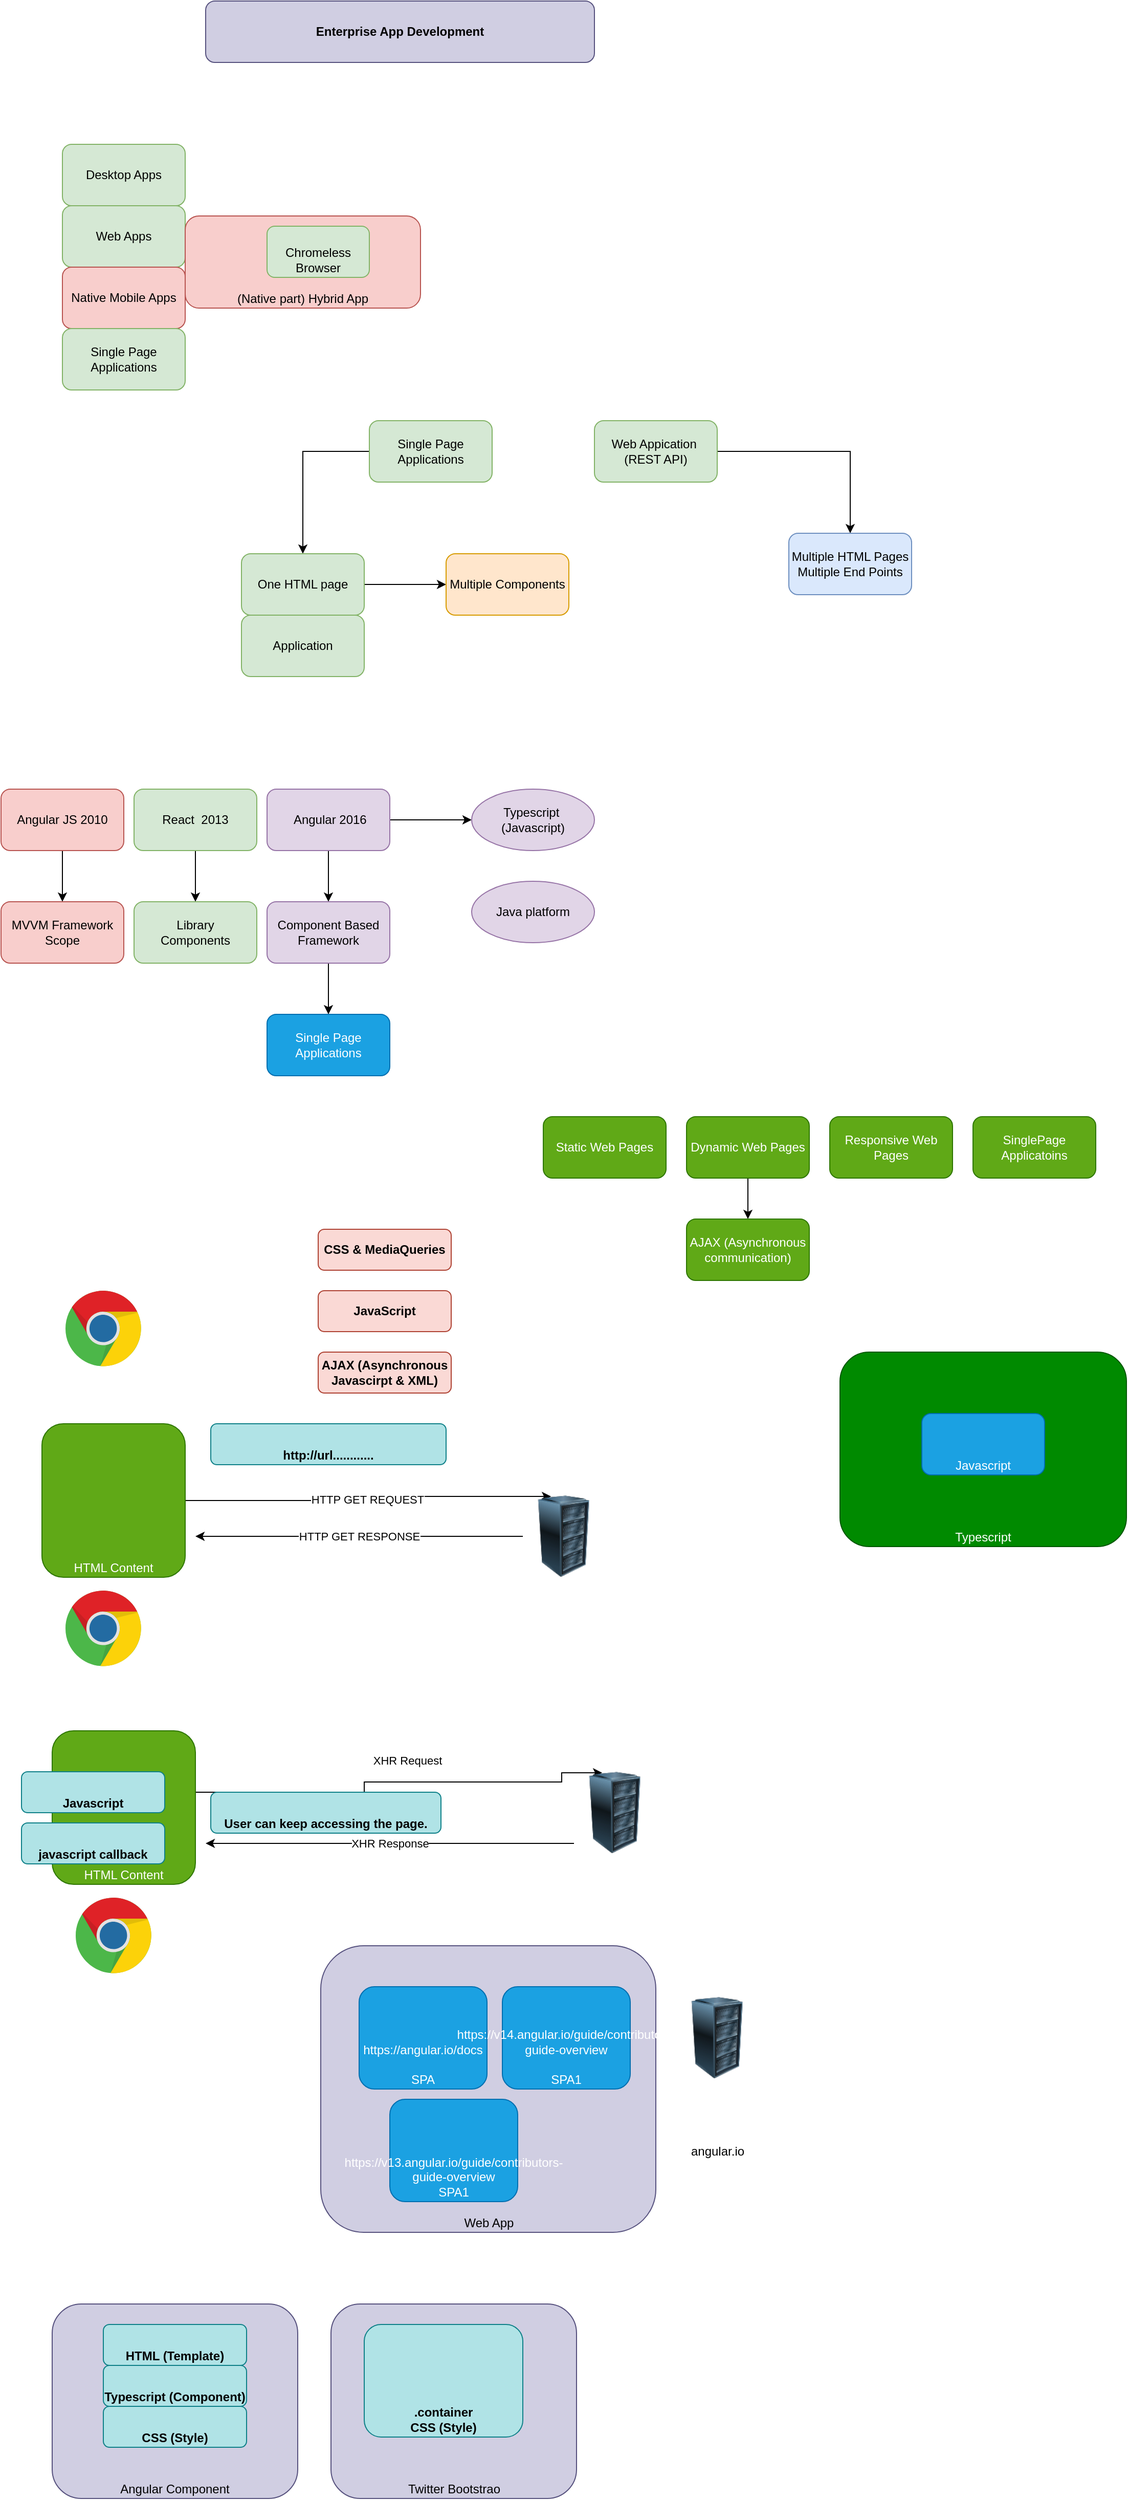 <mxfile version="15.2.7" type="device" pages="5"><diagram id="kFtKAqgRSh3in7YFzel1" name="Angular Getting Started"><mxGraphModel dx="1108" dy="600" grid="1" gridSize="10" guides="1" tooltips="1" connect="1" arrows="1" fold="1" page="1" pageScale="1" pageWidth="850" pageHeight="1100" math="0" shadow="0"><root><mxCell id="0"/><mxCell id="1" parent="0"/><mxCell id="-S-THaxqwn9rpoOWcoXR-6" value="Twitter Bootstrao" style="rounded=1;whiteSpace=wrap;html=1;fillColor=#d0cee2;strokeColor=#56517e;verticalAlign=bottom;" vertex="1" parent="1"><mxGeometry x="362.5" y="2310" width="240" height="190" as="geometry"/></mxCell><mxCell id="-S-THaxqwn9rpoOWcoXR-4" value="Angular Component" style="rounded=1;whiteSpace=wrap;html=1;fillColor=#d0cee2;strokeColor=#56517e;verticalAlign=bottom;" vertex="1" parent="1"><mxGeometry x="90" y="2310" width="240" height="190" as="geometry"/></mxCell><mxCell id="bpKG7R2R_m_0lgbTcFol-4" value="Typescript" style="rounded=1;whiteSpace=wrap;html=1;fillColor=#008a00;strokeColor=#005700;verticalAlign=bottom;fontColor=#ffffff;" vertex="1" parent="1"><mxGeometry x="860" y="1380" width="280" height="190" as="geometry"/></mxCell><mxCell id="Kfaghccks9fV44hovi7k-60" value="Web App" style="rounded=1;whiteSpace=wrap;html=1;fillColor=#d0cee2;strokeColor=#56517e;verticalAlign=bottom;" vertex="1" parent="1"><mxGeometry x="352.5" y="1960" width="327.5" height="280" as="geometry"/></mxCell><mxCell id="Kfaghccks9fV44hovi7k-1" value="Enterprise App Development" style="rounded=1;whiteSpace=wrap;html=1;fillColor=#d0cee2;strokeColor=#56517e;verticalAlign=middle;align=center;fontStyle=1" vertex="1" parent="1"><mxGeometry x="240" y="60" width="380" height="60" as="geometry"/></mxCell><mxCell id="Kfaghccks9fV44hovi7k-2" value="Web Apps" style="rounded=1;whiteSpace=wrap;html=1;fillColor=#d5e8d4;strokeColor=#82b366;" vertex="1" parent="1"><mxGeometry x="100" y="260" width="120" height="60" as="geometry"/></mxCell><mxCell id="Kfaghccks9fV44hovi7k-3" value="Desktop Apps" style="rounded=1;whiteSpace=wrap;html=1;fillColor=#d5e8d4;strokeColor=#82b366;" vertex="1" parent="1"><mxGeometry x="100" y="200" width="120" height="60" as="geometry"/></mxCell><mxCell id="Kfaghccks9fV44hovi7k-4" value="Native Mobile Apps" style="rounded=1;whiteSpace=wrap;html=1;fillColor=#f8cecc;strokeColor=#b85450;" vertex="1" parent="1"><mxGeometry x="100" y="320" width="120" height="60" as="geometry"/></mxCell><mxCell id="Kfaghccks9fV44hovi7k-6" value="Single Page Applications" style="rounded=1;whiteSpace=wrap;html=1;fillColor=#d5e8d4;strokeColor=#82b366;" vertex="1" parent="1"><mxGeometry x="100" y="380" width="120" height="60" as="geometry"/></mxCell><mxCell id="Kfaghccks9fV44hovi7k-7" value="(Native part) Hybrid App" style="rounded=1;whiteSpace=wrap;html=1;fillColor=#f8cecc;strokeColor=#b85450;verticalAlign=bottom;" vertex="1" parent="1"><mxGeometry x="220" y="270" width="230" height="90" as="geometry"/></mxCell><mxCell id="Kfaghccks9fV44hovi7k-8" value="Chromeless Browser" style="rounded=1;whiteSpace=wrap;html=1;fillColor=#d5e8d4;strokeColor=#82b366;verticalAlign=bottom;" vertex="1" parent="1"><mxGeometry x="300" y="280" width="100" height="50" as="geometry"/></mxCell><mxCell id="Kfaghccks9fV44hovi7k-11" value="" style="edgeStyle=orthogonalEdgeStyle;rounded=0;orthogonalLoop=1;jettySize=auto;html=1;" edge="1" parent="1" source="Kfaghccks9fV44hovi7k-9" target="Kfaghccks9fV44hovi7k-10"><mxGeometry relative="1" as="geometry"/></mxCell><mxCell id="Kfaghccks9fV44hovi7k-9" value="Single Page Applications" style="rounded=1;whiteSpace=wrap;html=1;fillColor=#d5e8d4;strokeColor=#82b366;" vertex="1" parent="1"><mxGeometry x="400" y="470" width="120" height="60" as="geometry"/></mxCell><mxCell id="Kfaghccks9fV44hovi7k-13" value="" style="edgeStyle=orthogonalEdgeStyle;rounded=0;orthogonalLoop=1;jettySize=auto;html=1;" edge="1" parent="1" source="Kfaghccks9fV44hovi7k-10" target="Kfaghccks9fV44hovi7k-12"><mxGeometry relative="1" as="geometry"/></mxCell><mxCell id="Kfaghccks9fV44hovi7k-18" value="" style="edgeStyle=orthogonalEdgeStyle;rounded=0;orthogonalLoop=1;jettySize=auto;html=1;" edge="1" parent="1" source="Kfaghccks9fV44hovi7k-10" target="Kfaghccks9fV44hovi7k-17"><mxGeometry relative="1" as="geometry"/></mxCell><mxCell id="Kfaghccks9fV44hovi7k-10" value="One HTML page" style="whiteSpace=wrap;html=1;rounded=1;strokeColor=#82b366;fillColor=#d5e8d4;" vertex="1" parent="1"><mxGeometry x="275" y="600" width="120" height="60" as="geometry"/></mxCell><mxCell id="Kfaghccks9fV44hovi7k-12" value="Application" style="whiteSpace=wrap;html=1;rounded=1;strokeColor=#82b366;fillColor=#d5e8d4;" vertex="1" parent="1"><mxGeometry x="275" y="660" width="120" height="60" as="geometry"/></mxCell><mxCell id="Kfaghccks9fV44hovi7k-16" value="" style="edgeStyle=orthogonalEdgeStyle;rounded=0;orthogonalLoop=1;jettySize=auto;html=1;" edge="1" parent="1" source="Kfaghccks9fV44hovi7k-14" target="Kfaghccks9fV44hovi7k-15"><mxGeometry relative="1" as="geometry"/></mxCell><mxCell id="Kfaghccks9fV44hovi7k-14" value="Web Appication&amp;nbsp;&lt;br&gt;(REST API)" style="rounded=1;whiteSpace=wrap;html=1;fillColor=#d5e8d4;strokeColor=#82b366;" vertex="1" parent="1"><mxGeometry x="620" y="470" width="120" height="60" as="geometry"/></mxCell><mxCell id="Kfaghccks9fV44hovi7k-15" value="Multiple HTML Pages&lt;br&gt;Multiple End Points" style="whiteSpace=wrap;html=1;rounded=1;strokeColor=#6c8ebf;fillColor=#dae8fc;" vertex="1" parent="1"><mxGeometry x="810" y="580" width="120" height="60" as="geometry"/></mxCell><mxCell id="Kfaghccks9fV44hovi7k-17" value="Multiple Components" style="whiteSpace=wrap;html=1;rounded=1;strokeColor=#d79b00;fillColor=#ffe6cc;" vertex="1" parent="1"><mxGeometry x="475" y="600" width="120" height="60" as="geometry"/></mxCell><mxCell id="Kfaghccks9fV44hovi7k-23" value="" style="edgeStyle=orthogonalEdgeStyle;rounded=0;orthogonalLoop=1;jettySize=auto;html=1;" edge="1" parent="1" source="Kfaghccks9fV44hovi7k-19" target="Kfaghccks9fV44hovi7k-22"><mxGeometry relative="1" as="geometry"/></mxCell><mxCell id="Kfaghccks9fV44hovi7k-19" value="Angular JS 2010" style="whiteSpace=wrap;html=1;rounded=1;strokeColor=#b85450;fillColor=#f8cecc;" vertex="1" parent="1"><mxGeometry x="40" y="830" width="120" height="60" as="geometry"/></mxCell><mxCell id="Kfaghccks9fV44hovi7k-27" value="" style="edgeStyle=orthogonalEdgeStyle;rounded=0;orthogonalLoop=1;jettySize=auto;html=1;" edge="1" parent="1" source="Kfaghccks9fV44hovi7k-20" target="Kfaghccks9fV44hovi7k-26"><mxGeometry relative="1" as="geometry"/></mxCell><mxCell id="Kfaghccks9fV44hovi7k-63" value="" style="edgeStyle=orthogonalEdgeStyle;rounded=0;orthogonalLoop=1;jettySize=auto;html=1;" edge="1" parent="1" source="Kfaghccks9fV44hovi7k-20" target="Kfaghccks9fV44hovi7k-62"><mxGeometry relative="1" as="geometry"/></mxCell><mxCell id="Kfaghccks9fV44hovi7k-20" value="&amp;nbsp;Angular 2016" style="whiteSpace=wrap;html=1;rounded=1;strokeColor=#9673a6;fillColor=#e1d5e7;" vertex="1" parent="1"><mxGeometry x="300" y="830" width="120" height="60" as="geometry"/></mxCell><mxCell id="Kfaghccks9fV44hovi7k-25" value="" style="edgeStyle=orthogonalEdgeStyle;rounded=0;orthogonalLoop=1;jettySize=auto;html=1;" edge="1" parent="1" source="Kfaghccks9fV44hovi7k-21" target="Kfaghccks9fV44hovi7k-24"><mxGeometry relative="1" as="geometry"/></mxCell><mxCell id="Kfaghccks9fV44hovi7k-21" value="React&amp;nbsp; 2013" style="whiteSpace=wrap;html=1;rounded=1;strokeColor=#82b366;fillColor=#d5e8d4;" vertex="1" parent="1"><mxGeometry x="170" y="830" width="120" height="60" as="geometry"/></mxCell><mxCell id="Kfaghccks9fV44hovi7k-22" value="MVVM Framework&lt;br&gt;Scope" style="rounded=1;whiteSpace=wrap;html=1;strokeColor=#b85450;fillColor=#f8cecc;" vertex="1" parent="1"><mxGeometry x="40" y="940" width="120" height="60" as="geometry"/></mxCell><mxCell id="Kfaghccks9fV44hovi7k-24" value="Library&lt;br&gt;Components" style="whiteSpace=wrap;html=1;rounded=1;strokeColor=#82b366;fillColor=#d5e8d4;" vertex="1" parent="1"><mxGeometry x="170" y="940" width="120" height="60" as="geometry"/></mxCell><mxCell id="Kfaghccks9fV44hovi7k-29" value="" style="edgeStyle=orthogonalEdgeStyle;rounded=0;orthogonalLoop=1;jettySize=auto;html=1;" edge="1" parent="1" source="Kfaghccks9fV44hovi7k-26" target="Kfaghccks9fV44hovi7k-28"><mxGeometry relative="1" as="geometry"/></mxCell><mxCell id="Kfaghccks9fV44hovi7k-26" value="Component Based Framework" style="whiteSpace=wrap;html=1;rounded=1;strokeColor=#9673a6;fillColor=#e1d5e7;" vertex="1" parent="1"><mxGeometry x="300" y="940" width="120" height="60" as="geometry"/></mxCell><mxCell id="Kfaghccks9fV44hovi7k-28" value="Single Page Applications" style="whiteSpace=wrap;html=1;rounded=1;strokeColor=#006EAF;fillColor=#1ba1e2;fontColor=#ffffff;" vertex="1" parent="1"><mxGeometry x="300" y="1050" width="120" height="60" as="geometry"/></mxCell><mxCell id="Kfaghccks9fV44hovi7k-30" value="Static Web Pages" style="whiteSpace=wrap;html=1;rounded=1;strokeColor=#2D7600;fillColor=#60a917;fontColor=#ffffff;" vertex="1" parent="1"><mxGeometry x="570" y="1150" width="120" height="60" as="geometry"/></mxCell><mxCell id="bpKG7R2R_m_0lgbTcFol-2" value="" style="edgeStyle=orthogonalEdgeStyle;rounded=0;orthogonalLoop=1;jettySize=auto;html=1;" edge="1" parent="1" source="Kfaghccks9fV44hovi7k-31" target="bpKG7R2R_m_0lgbTcFol-1"><mxGeometry relative="1" as="geometry"/></mxCell><mxCell id="Kfaghccks9fV44hovi7k-31" value="Dynamic Web Pages" style="whiteSpace=wrap;html=1;rounded=1;strokeColor=#2D7600;fillColor=#60a917;fontColor=#ffffff;" vertex="1" parent="1"><mxGeometry x="710" y="1150" width="120" height="60" as="geometry"/></mxCell><mxCell id="Kfaghccks9fV44hovi7k-32" value="Responsive Web Pages" style="whiteSpace=wrap;html=1;rounded=1;strokeColor=#2D7600;fillColor=#60a917;fontColor=#ffffff;" vertex="1" parent="1"><mxGeometry x="850" y="1150" width="120" height="60" as="geometry"/></mxCell><mxCell id="Kfaghccks9fV44hovi7k-33" value="SinglePage Applicatoins" style="whiteSpace=wrap;html=1;rounded=1;strokeColor=#2D7600;fillColor=#60a917;fontColor=#ffffff;" vertex="1" parent="1"><mxGeometry x="990" y="1150" width="120" height="60" as="geometry"/></mxCell><mxCell id="Kfaghccks9fV44hovi7k-34" value="CSS &amp;amp; MediaQueries" style="rounded=1;whiteSpace=wrap;html=1;fillColor=#fad9d5;strokeColor=#ae4132;fontStyle=1;verticalAlign=middle;" vertex="1" parent="1"><mxGeometry x="350" y="1260" width="130" height="40" as="geometry"/></mxCell><mxCell id="Kfaghccks9fV44hovi7k-35" value="JavaScript" style="rounded=1;whiteSpace=wrap;html=1;fillColor=#fad9d5;strokeColor=#ae4132;fontStyle=1;verticalAlign=middle;" vertex="1" parent="1"><mxGeometry x="350" y="1320" width="130" height="40" as="geometry"/></mxCell><mxCell id="Kfaghccks9fV44hovi7k-36" value="AJAX (Asynchronous Javascirpt &amp;amp; XML)" style="rounded=1;whiteSpace=wrap;html=1;fillColor=#fad9d5;strokeColor=#ae4132;fontStyle=1;verticalAlign=middle;" vertex="1" parent="1"><mxGeometry x="350" y="1380" width="130" height="40" as="geometry"/></mxCell><mxCell id="Kfaghccks9fV44hovi7k-45" style="edgeStyle=orthogonalEdgeStyle;rounded=0;orthogonalLoop=1;jettySize=auto;html=1;entryX=0.345;entryY=0.013;entryDx=0;entryDy=0;entryPerimeter=0;" edge="1" parent="1" source="Kfaghccks9fV44hovi7k-37" target="Kfaghccks9fV44hovi7k-40"><mxGeometry relative="1" as="geometry"><Array as="points"><mxPoint x="385" y="1525"/><mxPoint x="385" y="1521"/></Array></mxGeometry></mxCell><mxCell id="Kfaghccks9fV44hovi7k-46" value="HTTP GET REQUEST" style="edgeLabel;html=1;align=center;verticalAlign=middle;resizable=0;points=[];" vertex="1" connectable="0" parent="Kfaghccks9fV44hovi7k-45"><mxGeometry x="0.005" y="-3" relative="1" as="geometry"><mxPoint as="offset"/></mxGeometry></mxCell><mxCell id="Kfaghccks9fV44hovi7k-37" value="HTML Content" style="rounded=1;whiteSpace=wrap;html=1;fillColor=#60a917;strokeColor=#2D7600;verticalAlign=bottom;fontColor=#ffffff;" vertex="1" parent="1"><mxGeometry x="80" y="1450" width="140" height="150" as="geometry"/></mxCell><mxCell id="Kfaghccks9fV44hovi7k-38" value="" style="dashed=0;outlineConnect=0;html=1;align=center;labelPosition=center;verticalLabelPosition=bottom;verticalAlign=top;shape=mxgraph.weblogos.chrome" vertex="1" parent="1"><mxGeometry x="103" y="1320" width="74.8" height="75.4" as="geometry"/></mxCell><mxCell id="Kfaghccks9fV44hovi7k-39" value="" style="dashed=0;outlineConnect=0;html=1;align=center;labelPosition=center;verticalLabelPosition=bottom;verticalAlign=top;shape=mxgraph.weblogos.chrome" vertex="1" parent="1"><mxGeometry x="103" y="1613" width="74.8" height="75.4" as="geometry"/></mxCell><mxCell id="Kfaghccks9fV44hovi7k-43" value="HTTP GET RESPONSE" style="edgeStyle=orthogonalEdgeStyle;rounded=0;orthogonalLoop=1;jettySize=auto;html=1;" edge="1" parent="1" source="Kfaghccks9fV44hovi7k-40"><mxGeometry relative="1" as="geometry"><mxPoint x="230" y="1560" as="targetPoint"/><Array as="points"><mxPoint x="320" y="1560"/><mxPoint x="320" y="1560"/></Array></mxGeometry></mxCell><mxCell id="Kfaghccks9fV44hovi7k-40" value="" style="image;html=1;image=img/lib/clip_art/computers/Server_Rack_128x128.png;verticalAlign=bottom;" vertex="1" parent="1"><mxGeometry x="550" y="1520" width="80" height="80" as="geometry"/></mxCell><mxCell id="Kfaghccks9fV44hovi7k-47" style="edgeStyle=orthogonalEdgeStyle;rounded=0;orthogonalLoop=1;jettySize=auto;html=1;entryX=0.345;entryY=0.013;entryDx=0;entryDy=0;entryPerimeter=0;" edge="1" parent="1" source="Kfaghccks9fV44hovi7k-49" target="Kfaghccks9fV44hovi7k-52"><mxGeometry relative="1" as="geometry"><Array as="points"><mxPoint x="395" y="1810"/><mxPoint x="395" y="1800"/><mxPoint x="588" y="1800"/><mxPoint x="588" y="1791"/></Array></mxGeometry></mxCell><mxCell id="Kfaghccks9fV44hovi7k-48" value="XHR Request" style="edgeLabel;html=1;align=center;verticalAlign=middle;resizable=0;points=[];" vertex="1" connectable="0" parent="Kfaghccks9fV44hovi7k-47"><mxGeometry x="0.005" y="-3" relative="1" as="geometry"><mxPoint x="7" y="-24" as="offset"/></mxGeometry></mxCell><mxCell id="Kfaghccks9fV44hovi7k-49" value="HTML Content" style="rounded=1;whiteSpace=wrap;html=1;fillColor=#60a917;strokeColor=#2D7600;verticalAlign=bottom;fontColor=#ffffff;" vertex="1" parent="1"><mxGeometry x="90" y="1750" width="140" height="150" as="geometry"/></mxCell><mxCell id="Kfaghccks9fV44hovi7k-50" value="" style="dashed=0;outlineConnect=0;html=1;align=center;labelPosition=center;verticalLabelPosition=bottom;verticalAlign=top;shape=mxgraph.weblogos.chrome" vertex="1" parent="1"><mxGeometry x="113" y="1913" width="74.8" height="75.4" as="geometry"/></mxCell><mxCell id="Kfaghccks9fV44hovi7k-51" value="XHR Response" style="edgeStyle=orthogonalEdgeStyle;rounded=0;orthogonalLoop=1;jettySize=auto;html=1;" edge="1" parent="1" source="Kfaghccks9fV44hovi7k-52"><mxGeometry relative="1" as="geometry"><mxPoint x="240" y="1860" as="targetPoint"/><Array as="points"><mxPoint x="330" y="1860"/><mxPoint x="330" y="1860"/></Array></mxGeometry></mxCell><mxCell id="Kfaghccks9fV44hovi7k-52" value="" style="image;html=1;image=img/lib/clip_art/computers/Server_Rack_128x128.png;verticalAlign=bottom;" vertex="1" parent="1"><mxGeometry x="600" y="1790" width="80" height="80" as="geometry"/></mxCell><mxCell id="Kfaghccks9fV44hovi7k-53" value="http://url............" style="rounded=1;whiteSpace=wrap;html=1;fillColor=#b0e3e6;strokeColor=#0e8088;fontStyle=1;verticalAlign=bottom;" vertex="1" parent="1"><mxGeometry x="245" y="1450" width="230" height="40" as="geometry"/></mxCell><mxCell id="Kfaghccks9fV44hovi7k-54" value="Javascript" style="rounded=1;whiteSpace=wrap;html=1;fillColor=#b0e3e6;strokeColor=#0e8088;fontStyle=1;verticalAlign=bottom;" vertex="1" parent="1"><mxGeometry x="60" y="1790" width="140" height="40" as="geometry"/></mxCell><mxCell id="Kfaghccks9fV44hovi7k-55" value="javascript callback" style="rounded=1;whiteSpace=wrap;html=1;fillColor=#b0e3e6;strokeColor=#0e8088;fontStyle=1;verticalAlign=bottom;" vertex="1" parent="1"><mxGeometry x="60" y="1840" width="140" height="40" as="geometry"/></mxCell><mxCell id="Kfaghccks9fV44hovi7k-56" value="User can keep accessing the page." style="rounded=1;whiteSpace=wrap;html=1;fillColor=#b0e3e6;strokeColor=#0e8088;fontStyle=1;verticalAlign=bottom;" vertex="1" parent="1"><mxGeometry x="245" y="1810" width="225" height="40" as="geometry"/></mxCell><mxCell id="Kfaghccks9fV44hovi7k-57" value="angular.io" style="image;html=1;image=img/lib/clip_art/computers/Server_Rack_128x128.png;verticalAlign=bottom;" vertex="1" parent="1"><mxGeometry x="700" y="2010" width="80" height="80" as="geometry"/></mxCell><mxCell id="Kfaghccks9fV44hovi7k-58" value="https://angular.io/docs&lt;br&gt;&lt;br&gt;SPA" style="rounded=1;whiteSpace=wrap;html=1;fillColor=#1ba1e2;strokeColor=#006EAF;verticalAlign=bottom;fontColor=#ffffff;" vertex="1" parent="1"><mxGeometry x="390" y="2000" width="125" height="100" as="geometry"/></mxCell><mxCell id="Kfaghccks9fV44hovi7k-59" value="https://v13.angular.io/guide/contributors-guide-overview&lt;br&gt;SPA1" style="rounded=1;whiteSpace=wrap;html=1;fillColor=#1ba1e2;strokeColor=#006EAF;verticalAlign=bottom;fontColor=#ffffff;" vertex="1" parent="1"><mxGeometry x="420" y="2110" width="125" height="100" as="geometry"/></mxCell><mxCell id="Kfaghccks9fV44hovi7k-61" value="https://v14.angular.io/guide/contributors-guide-overview&lt;br&gt;&lt;br&gt;SPA1" style="rounded=1;whiteSpace=wrap;html=1;fillColor=#1ba1e2;strokeColor=#006EAF;verticalAlign=bottom;fontColor=#ffffff;" vertex="1" parent="1"><mxGeometry x="530" y="2000" width="125" height="100" as="geometry"/></mxCell><mxCell id="Kfaghccks9fV44hovi7k-62" value="Typescript&amp;nbsp;&lt;br&gt;(Javascript)" style="ellipse;whiteSpace=wrap;html=1;rounded=1;strokeColor=#9673a6;fillColor=#e1d5e7;" vertex="1" parent="1"><mxGeometry x="500" y="830" width="120" height="60" as="geometry"/></mxCell><mxCell id="bpKG7R2R_m_0lgbTcFol-1" value="AJAX (Asynchronous communication)" style="whiteSpace=wrap;html=1;rounded=1;strokeColor=#2D7600;fillColor=#60a917;fontColor=#ffffff;" vertex="1" parent="1"><mxGeometry x="710" y="1250" width="120" height="60" as="geometry"/></mxCell><mxCell id="bpKG7R2R_m_0lgbTcFol-3" value="Javascript" style="rounded=1;whiteSpace=wrap;html=1;fillColor=#1ba1e2;strokeColor=#006EAF;verticalAlign=bottom;fontColor=#ffffff;" vertex="1" parent="1"><mxGeometry x="940" y="1440" width="120" height="60" as="geometry"/></mxCell><mxCell id="gRurU4L3B-YrYQ6xQka7-1" value="Java platform" style="ellipse;whiteSpace=wrap;html=1;rounded=1;strokeColor=#9673a6;fillColor=#e1d5e7;" vertex="1" parent="1"><mxGeometry x="500" y="920" width="120" height="60" as="geometry"/></mxCell><mxCell id="-S-THaxqwn9rpoOWcoXR-1" value="Typescript (Component)" style="rounded=1;whiteSpace=wrap;html=1;fillColor=#b0e3e6;strokeColor=#0e8088;fontStyle=1;verticalAlign=bottom;" vertex="1" parent="1"><mxGeometry x="140" y="2370" width="140" height="40" as="geometry"/></mxCell><mxCell id="-S-THaxqwn9rpoOWcoXR-2" value="HTML (Template)" style="rounded=1;whiteSpace=wrap;html=1;fillColor=#b0e3e6;strokeColor=#0e8088;fontStyle=1;verticalAlign=bottom;" vertex="1" parent="1"><mxGeometry x="140" y="2330" width="140" height="40" as="geometry"/></mxCell><mxCell id="-S-THaxqwn9rpoOWcoXR-3" value="CSS (Style)" style="rounded=1;whiteSpace=wrap;html=1;fillColor=#b0e3e6;strokeColor=#0e8088;fontStyle=1;verticalAlign=bottom;" vertex="1" parent="1"><mxGeometry x="140" y="2410" width="140" height="40" as="geometry"/></mxCell><mxCell id="-S-THaxqwn9rpoOWcoXR-5" value=".container&lt;br&gt;CSS (Style)" style="rounded=1;whiteSpace=wrap;html=1;fillColor=#b0e3e6;strokeColor=#0e8088;fontStyle=1;verticalAlign=bottom;" vertex="1" parent="1"><mxGeometry x="395" y="2330" width="155" height="110" as="geometry"/></mxCell></root></mxGraphModel></diagram><diagram id="bZUzmRTwDnB2tEe_IVMk" name="Project Structure"><mxGraphModel dx="2080" dy="529" grid="1" gridSize="10" guides="1" tooltips="1" connect="1" arrows="1" fold="1" page="1" pageScale="1" pageWidth="850" pageHeight="1100" math="0" shadow="0"><root><mxCell id="p-pCKNTxpJ6ePGkxdVsL-0"/><mxCell id="p-pCKNTxpJ6ePGkxdVsL-1" parent="p-pCKNTxpJ6ePGkxdVsL-0"/><mxCell id="jQy5ys1ZXFHHCUrGVrBJ-4" value="Module" style="rounded=1;whiteSpace=wrap;html=1;fillColor=#d0cee2;strokeColor=#56517e;verticalAlign=bottom;" vertex="1" parent="p-pCKNTxpJ6ePGkxdVsL-1"><mxGeometry x="20" y="1470" width="280" height="230" as="geometry"/></mxCell><mxCell id="p-pCKNTxpJ6ePGkxdVsL-5" value="" style="edgeStyle=orthogonalEdgeStyle;rounded=0;orthogonalLoop=1;jettySize=auto;html=1;" edge="1" parent="p-pCKNTxpJ6ePGkxdVsL-1" source="p-pCKNTxpJ6ePGkxdVsL-3" target="p-pCKNTxpJ6ePGkxdVsL-4"><mxGeometry relative="1" as="geometry"/></mxCell><mxCell id="p-pCKNTxpJ6ePGkxdVsL-3" value="package.json (dependencies)" style="rounded=1;whiteSpace=wrap;html=1;fillColor=#fad9d5;strokeColor=#ae4132;fontStyle=1;verticalAlign=middle;" vertex="1" parent="p-pCKNTxpJ6ePGkxdVsL-1"><mxGeometry x="50" y="70" width="130" height="40" as="geometry"/></mxCell><mxCell id="p-pCKNTxpJ6ePGkxdVsL-4" value="&lt;div style=&quot;color: rgb(0 , 0 , 0) ; background-color: rgb(255 , 255 , 255) ; font-family: &amp;#34;consolas&amp;#34; , &amp;#34;courier new&amp;#34; , monospace ; font-weight: normal ; font-size: 14px ; line-height: 19px&quot;&gt;&lt;div&gt;&lt;span style=&quot;color: #000000&quot;&gt;&amp;nbsp; &amp;nbsp; &lt;/span&gt;&lt;span style=&quot;color: #008000&quot;&gt;// the angular core features like dependency injection and components&lt;/span&gt;&lt;/div&gt;&lt;div&gt;&lt;span style=&quot;color: #000000&quot;&gt;&amp;nbsp; &amp;nbsp; &lt;/span&gt;&lt;span style=&quot;color: #0451a5&quot;&gt;&quot;@angular/core&quot;&lt;/span&gt;&lt;span style=&quot;color: #000000&quot;&gt;: &lt;/span&gt;&lt;span style=&quot;color: #a31515&quot;&gt;&quot;^15.2.0-rc.0&quot;&lt;/span&gt;&lt;span style=&quot;color: #000000&quot;&gt;, &lt;/span&gt;&lt;/div&gt;&lt;div&gt;&lt;span style=&quot;color: #000000&quot;&gt;&amp;nbsp; &amp;nbsp; &lt;/span&gt;&lt;span style=&quot;color: #008000&quot;&gt;// the html forms support&lt;/span&gt;&lt;/div&gt;&lt;div&gt;&lt;span style=&quot;color: #000000&quot;&gt;&amp;nbsp; &amp;nbsp; &lt;/span&gt;&lt;span style=&quot;color: #0451a5&quot;&gt;&quot;@angular/forms&quot;&lt;/span&gt;&lt;span style=&quot;color: #000000&quot;&gt;: &lt;/span&gt;&lt;span style=&quot;color: #a31515&quot;&gt;&quot;^15.2.0-rc.0&quot;&lt;/span&gt;&lt;span style=&quot;color: #000000&quot;&gt;,&lt;/span&gt;&lt;/div&gt;&lt;div&gt;&lt;span style=&quot;color: #000000&quot;&gt;&amp;nbsp;&lt;/span&gt;&lt;/div&gt;&lt;div&gt;&lt;span style=&quot;color: #000000&quot;&gt;&amp;nbsp; &amp;nbsp; &lt;/span&gt;&lt;span style=&quot;color: #008000&quot;&gt;// for navigating between different components&lt;/span&gt;&lt;/div&gt;&lt;div&gt;&lt;span style=&quot;color: #000000&quot;&gt;&amp;nbsp; &amp;nbsp; &lt;/span&gt;&lt;span style=&quot;color: #0451a5&quot;&gt;&quot;@angular/router&quot;&lt;/span&gt;&lt;span style=&quot;color: #000000&quot;&gt;: &lt;/span&gt;&lt;span style=&quot;color: #a31515&quot;&gt;&quot;^15.2.0-rc.0&quot;&lt;/span&gt;&lt;span style=&quot;color: #000000&quot;&gt;,&lt;/span&gt;&lt;/div&gt;&lt;/div&gt;" style="text;whiteSpace=wrap;html=1;" vertex="1" parent="p-pCKNTxpJ6ePGkxdVsL-1"><mxGeometry x="50" y="170" width="550" height="180" as="geometry"/></mxCell><mxCell id="p-pCKNTxpJ6ePGkxdVsL-17" value="" style="edgeStyle=orthogonalEdgeStyle;rounded=0;orthogonalLoop=1;jettySize=auto;html=1;" edge="1" parent="p-pCKNTxpJ6ePGkxdVsL-1" source="p-pCKNTxpJ6ePGkxdVsL-6" target="p-pCKNTxpJ6ePGkxdVsL-16"><mxGeometry relative="1" as="geometry"/></mxCell><mxCell id="p-pCKNTxpJ6ePGkxdVsL-6" value="tsconfig.json" style="rounded=1;whiteSpace=wrap;html=1;fillColor=#fad9d5;strokeColor=#ae4132;fontStyle=1;verticalAlign=middle;" vertex="1" parent="p-pCKNTxpJ6ePGkxdVsL-1"><mxGeometry x="60" y="390" width="130" height="40" as="geometry"/></mxCell><mxCell id="p-pCKNTxpJ6ePGkxdVsL-7" value="&lt;div style=&quot;color: rgb(0, 0, 0); background-color: rgb(255, 255, 255); font-family: consolas, &amp;quot;courier new&amp;quot;, monospace; font-weight: normal; font-size: 14px; line-height: 19px;&quot;&gt;&lt;div&gt;&lt;span style=&quot;color: #000000&quot;&gt;&amp;nbsp; &amp;nbsp;&lt;/span&gt;&lt;span style=&quot;color: #008000&quot;&gt;// the traspiled typescript files are placed here&lt;/span&gt;&lt;/div&gt;&lt;div&gt;&lt;span style=&quot;color: #000000&quot;&gt;&amp;nbsp; &amp;nbsp; &lt;/span&gt;&lt;span style=&quot;color: #0451a5&quot;&gt;&quot;outDir&quot;&lt;/span&gt;&lt;span style=&quot;color: #000000&quot;&gt;: &lt;/span&gt;&lt;span style=&quot;color: #a31515&quot;&gt;&quot;./dist/out-tsc&quot;&lt;/span&gt;&lt;span style=&quot;color: #000000&quot;&gt;,&lt;/span&gt;&lt;/div&gt;&lt;/div&gt;" style="text;whiteSpace=wrap;html=1;" vertex="1" parent="p-pCKNTxpJ6ePGkxdVsL-1"><mxGeometry x="100" y="460" width="430" height="50" as="geometry"/></mxCell><mxCell id="p-pCKNTxpJ6ePGkxdVsL-8" value="&lt;div style=&quot;color: rgb(0, 0, 0); background-color: rgb(255, 255, 255); font-family: consolas, &amp;quot;courier new&amp;quot;, monospace; font-weight: normal; font-size: 14px; line-height: 19px;&quot;&gt;&lt;div&gt;&lt;span style=&quot;color: #000000&quot;&gt;&amp;nbsp; &amp;nbsp;&lt;/span&gt;&lt;span style=&quot;color: #008000&quot;&gt;// ES = ecma script which is the specification of javascript.&lt;/span&gt;&lt;/div&gt;&lt;div&gt;&lt;span style=&quot;color: #000000&quot;&gt;&amp;nbsp; &amp;nbsp; &lt;/span&gt;&lt;span style=&quot;color: #0451a5&quot;&gt;&quot;target&quot;&lt;/span&gt;&lt;span style=&quot;color: #000000&quot;&gt;: &lt;/span&gt;&lt;span style=&quot;color: #a31515&quot;&gt;&quot;ES2022&quot;&lt;/span&gt;&lt;span style=&quot;color: #000000&quot;&gt;,&lt;/span&gt;&lt;/div&gt;&lt;/div&gt;" style="text;whiteSpace=wrap;html=1;" vertex="1" parent="p-pCKNTxpJ6ePGkxdVsL-1"><mxGeometry x="110" y="525" width="520" height="50" as="geometry"/></mxCell><mxCell id="p-pCKNTxpJ6ePGkxdVsL-13" value="" style="edgeStyle=orthogonalEdgeStyle;rounded=0;orthogonalLoop=1;jettySize=auto;html=1;" edge="1" parent="p-pCKNTxpJ6ePGkxdVsL-1" source="p-pCKNTxpJ6ePGkxdVsL-9" target="p-pCKNTxpJ6ePGkxdVsL-12"><mxGeometry relative="1" as="geometry"/></mxCell><mxCell id="p-pCKNTxpJ6ePGkxdVsL-9" value="Angular App&amp;nbsp;" style="rounded=1;whiteSpace=wrap;html=1;fillColor=#fad9d5;strokeColor=#ae4132;fontStyle=1;verticalAlign=middle;" vertex="1" parent="p-pCKNTxpJ6ePGkxdVsL-1"><mxGeometry x="660" y="320" width="130" height="40" as="geometry"/></mxCell><mxCell id="p-pCKNTxpJ6ePGkxdVsL-15" value="" style="edgeStyle=orthogonalEdgeStyle;rounded=0;orthogonalLoop=1;jettySize=auto;html=1;" edge="1" parent="p-pCKNTxpJ6ePGkxdVsL-1" source="p-pCKNTxpJ6ePGkxdVsL-12" target="p-pCKNTxpJ6ePGkxdVsL-14"><mxGeometry relative="1" as="geometry"/></mxCell><mxCell id="p-pCKNTxpJ6ePGkxdVsL-12" value="Typescript" style="rounded=1;whiteSpace=wrap;html=1;fillColor=#fad9d5;strokeColor=#ae4132;fontStyle=1;verticalAlign=middle;" vertex="1" parent="p-pCKNTxpJ6ePGkxdVsL-1"><mxGeometry x="660" y="440" width="130" height="40" as="geometry"/></mxCell><mxCell id="p-pCKNTxpJ6ePGkxdVsL-14" value="Javascript" style="rounded=1;whiteSpace=wrap;html=1;fillColor=#fad9d5;strokeColor=#ae4132;fontStyle=1;verticalAlign=middle;" vertex="1" parent="p-pCKNTxpJ6ePGkxdVsL-1"><mxGeometry x="660" y="560" width="130" height="40" as="geometry"/></mxCell><mxCell id="p-pCKNTxpJ6ePGkxdVsL-16" value="the configuration related to the typescript compiler" style="rounded=1;whiteSpace=wrap;html=1;fillColor=#fad9d5;strokeColor=#ae4132;fontStyle=1;verticalAlign=middle;" vertex="1" parent="p-pCKNTxpJ6ePGkxdVsL-1"><mxGeometry x="270" y="370" width="210" height="80" as="geometry"/></mxCell><mxCell id="p-pCKNTxpJ6ePGkxdVsL-18" value="&lt;div style=&quot;color: rgb(0, 0, 0); background-color: rgb(255, 255, 255); font-family: consolas, &amp;quot;courier new&amp;quot;, monospace; font-weight: normal; font-size: 14px; line-height: 19px;&quot;&gt;&lt;div&gt;&lt;span style=&quot;color: #000000&quot;&gt;},&lt;/span&gt;&lt;/div&gt;&lt;div&gt;&lt;span style=&quot;color: #000000&quot;&gt;&amp;nbsp; &amp;nbsp; &amp;nbsp; &amp;nbsp; &lt;/span&gt;&lt;span style=&quot;color: #0451a5&quot;&gt;&quot;serve&quot;&lt;/span&gt;&lt;span style=&quot;color: #000000&quot;&gt;: {&lt;/span&gt;&lt;/div&gt;&lt;div&gt;&lt;span style=&quot;color: #000000&quot;&gt;&amp;nbsp; &amp;nbsp; &amp;nbsp; &amp;nbsp; &amp;nbsp; &lt;/span&gt;&lt;span style=&quot;color: #0451a5&quot;&gt;&quot;builder&quot;&lt;/span&gt;&lt;span style=&quot;color: #000000&quot;&gt;: &lt;/span&gt;&lt;span style=&quot;color: #a31515&quot;&gt;&quot;@angular-devkit/build-angular:dev-server&quot;&lt;/span&gt;&lt;span style=&quot;color: #000000&quot;&gt;,&lt;/span&gt;&lt;/div&gt;&lt;div&gt;&lt;span style=&quot;color: #000000&quot;&gt;&amp;nbsp; &amp;nbsp; &amp;nbsp; &amp;nbsp; &amp;nbsp; &lt;/span&gt;&lt;span style=&quot;color: #0451a5&quot;&gt;&quot;configurations&quot;&lt;/span&gt;&lt;span style=&quot;color: #000000&quot;&gt;: {&lt;/span&gt;&lt;/div&gt;&lt;div&gt;&lt;span style=&quot;color: #000000&quot;&gt;&amp;nbsp; &amp;nbsp; &amp;nbsp; &amp;nbsp; &amp;nbsp; &amp;nbsp; &lt;/span&gt;&lt;span style=&quot;color: #0451a5&quot;&gt;&quot;production&quot;&lt;/span&gt;&lt;span style=&quot;color: #000000&quot;&gt;: {&lt;/span&gt;&lt;/div&gt;&lt;div&gt;&lt;span style=&quot;color: #000000&quot;&gt;&amp;nbsp; &amp;nbsp; &amp;nbsp; &amp;nbsp; &amp;nbsp; &amp;nbsp; &amp;nbsp; &lt;/span&gt;&lt;span style=&quot;color: #0451a5&quot;&gt;&quot;browserTarget&quot;&lt;/span&gt;&lt;span style=&quot;color: #000000&quot;&gt;: &lt;/span&gt;&lt;span style=&quot;color: #a31515&quot;&gt;&quot;angular.io-example:build:production&quot;&lt;/span&gt;&lt;/div&gt;&lt;div&gt;&lt;span style=&quot;color: #000000&quot;&gt;&amp;nbsp; &amp;nbsp; &amp;nbsp; &amp;nbsp; &amp;nbsp; &amp;nbsp; },&lt;/span&gt;&lt;/div&gt;&lt;div&gt;&lt;span style=&quot;color: #000000&quot;&gt;&amp;nbsp; &amp;nbsp; &amp;nbsp; &amp;nbsp; &amp;nbsp; &amp;nbsp; &lt;/span&gt;&lt;span style=&quot;color: #0451a5&quot;&gt;&quot;development&quot;&lt;/span&gt;&lt;span style=&quot;color: #000000&quot;&gt;: {&lt;/span&gt;&lt;/div&gt;&lt;div&gt;&lt;span style=&quot;color: #000000&quot;&gt;&amp;nbsp; &amp;nbsp; &amp;nbsp; &amp;nbsp; &amp;nbsp; &amp;nbsp; &amp;nbsp; &lt;/span&gt;&lt;span style=&quot;color: #0451a5&quot;&gt;&quot;browserTarget&quot;&lt;/span&gt;&lt;span style=&quot;color: #000000&quot;&gt;: &lt;/span&gt;&lt;span style=&quot;color: #a31515&quot;&gt;&quot;angular.io-example:build:development&quot;&lt;/span&gt;&lt;/div&gt;&lt;div&gt;&lt;span style=&quot;color: #000000&quot;&gt;&amp;nbsp; &amp;nbsp; &amp;nbsp; &amp;nbsp; &amp;nbsp; &amp;nbsp; }&lt;/span&gt;&lt;/div&gt;&lt;div&gt;&lt;span style=&quot;color: #000000&quot;&gt;&amp;nbsp; &amp;nbsp; &amp;nbsp; &amp;nbsp; &amp;nbsp; },&lt;/span&gt;&lt;/div&gt;&lt;div&gt;&lt;span style=&quot;color: #000000&quot;&gt;&amp;nbsp; &amp;nbsp; &amp;nbsp; &amp;nbsp; &amp;nbsp; &lt;/span&gt;&lt;span style=&quot;color: #0451a5&quot;&gt;&quot;defaultConfiguration&quot;&lt;/span&gt;&lt;span style=&quot;color: #000000&quot;&gt;: &lt;/span&gt;&lt;span style=&quot;color: #a31515&quot;&gt;&quot;development&quot;&lt;/span&gt;&lt;/div&gt;&lt;div&gt;&lt;span style=&quot;color: #000000&quot;&gt;&amp;nbsp; &amp;nbsp; &amp;nbsp; &amp;nbsp; },&lt;/span&gt;&lt;/div&gt;&lt;/div&gt;" style="text;whiteSpace=wrap;html=1;" vertex="1" parent="p-pCKNTxpJ6ePGkxdVsL-1"><mxGeometry x="80" y="800" width="550" height="290" as="geometry"/></mxCell><mxCell id="p-pCKNTxpJ6ePGkxdVsL-21" value="" style="edgeStyle=orthogonalEdgeStyle;rounded=0;orthogonalLoop=1;jettySize=auto;html=1;" edge="1" parent="p-pCKNTxpJ6ePGkxdVsL-1" source="p-pCKNTxpJ6ePGkxdVsL-19" target="p-pCKNTxpJ6ePGkxdVsL-20"><mxGeometry relative="1" as="geometry"/></mxCell><mxCell id="p-pCKNTxpJ6ePGkxdVsL-19" value="angular.json" style="rounded=1;whiteSpace=wrap;html=1;fillColor=#fad9d5;strokeColor=#ae4132;fontStyle=1;verticalAlign=middle;" vertex="1" parent="p-pCKNTxpJ6ePGkxdVsL-1"><mxGeometry x="50" y="730" width="130" height="40" as="geometry"/></mxCell><mxCell id="p-pCKNTxpJ6ePGkxdVsL-20" value="Configuration of the angular application." style="whiteSpace=wrap;html=1;rounded=1;fontStyle=1;strokeColor=#ae4132;fillColor=#fad9d5;" vertex="1" parent="p-pCKNTxpJ6ePGkxdVsL-1"><mxGeometry x="265" y="720" width="120" height="60" as="geometry"/></mxCell><mxCell id="YAXmPENa1VQ8r2KxN_vw-0" value="index.html (SPA)" style="rounded=1;whiteSpace=wrap;html=1;fillColor=#d5e8d4;strokeColor=#82b366;verticalAlign=bottom;" vertex="1" parent="p-pCKNTxpJ6ePGkxdVsL-1"><mxGeometry x="60" y="1150" width="120" height="60" as="geometry"/></mxCell><mxCell id="jQy5ys1ZXFHHCUrGVrBJ-0" style="edgeStyle=orthogonalEdgeStyle;rounded=0;orthogonalLoop=1;jettySize=auto;html=1;" edge="1" parent="p-pCKNTxpJ6ePGkxdVsL-1" source="YAXmPENa1VQ8r2KxN_vw-2" target="YAXmPENa1VQ8r2KxN_vw-3"><mxGeometry relative="1" as="geometry"><Array as="points"><mxPoint x="430" y="1345"/><mxPoint x="430" y="1345"/></Array></mxGeometry></mxCell><mxCell id="YAXmPENa1VQ8r2KxN_vw-2" value="&lt;div style=&quot;color: rgb(0, 0, 0); background-color: rgb(255, 255, 255); font-family: consolas, &amp;quot;courier new&amp;quot;, monospace; font-weight: normal; font-size: 14px; line-height: 19px;&quot;&gt;&lt;div&gt;&lt;span style=&quot;color: #800000&quot;&gt;&amp;lt;!DOCTYPE&lt;/span&gt;&lt;span style=&quot;color: #000000&quot;&gt; &lt;/span&gt;&lt;span style=&quot;color: #e50000&quot;&gt;html&lt;/span&gt;&lt;span style=&quot;color: #800000&quot;&gt;&amp;gt;&lt;/span&gt;&lt;/div&gt;&lt;div&gt;&lt;span style=&quot;color: #800000&quot;&gt;&amp;lt;html&lt;/span&gt;&lt;span style=&quot;color: #000000&quot;&gt; &lt;/span&gt;&lt;span style=&quot;color: #e50000&quot;&gt;lang&lt;/span&gt;&lt;span style=&quot;color: #000000&quot;&gt;=&lt;/span&gt;&lt;span style=&quot;color: #0000ff&quot;&gt;&quot;en&quot;&lt;/span&gt;&lt;span style=&quot;color: #800000&quot;&gt;&amp;gt;&lt;/span&gt;&lt;/div&gt;&lt;div&gt;&lt;span style=&quot;color: #000000&quot;&gt;&amp;nbsp; &lt;/span&gt;&lt;span style=&quot;color: #800000&quot;&gt;&amp;lt;head&amp;gt;&lt;/span&gt;&lt;/div&gt;&lt;div&gt;&lt;span style=&quot;color: #000000&quot;&gt;&amp;nbsp; &amp;nbsp; &lt;/span&gt;&lt;span style=&quot;color: #800000&quot;&gt;&amp;lt;title&amp;gt;&lt;/span&gt;&lt;span style=&quot;color: #000000&quot;&gt;Angular Getting Started&lt;/span&gt;&lt;span style=&quot;color: #800000&quot;&gt;&amp;lt;/title&amp;gt;&lt;/span&gt;&lt;/div&gt;&lt;div&gt;&lt;span style=&quot;color: #000000&quot;&gt;&amp;nbsp; &lt;/span&gt;&lt;span style=&quot;color: #800000&quot;&gt;&amp;lt;/head&amp;gt;&lt;/span&gt;&lt;/div&gt;&lt;div&gt;&lt;span style=&quot;color: #000000&quot;&gt;&amp;nbsp; &lt;/span&gt;&lt;span style=&quot;color: #800000&quot;&gt;&amp;lt;body&amp;gt;&lt;/span&gt;&lt;/div&gt;&lt;div&gt;&lt;span style=&quot;color: #000000&quot;&gt;&amp;nbsp; &amp;nbsp; &lt;/span&gt;&lt;span style=&quot;color: #800000&quot;&gt;&amp;lt;h1&amp;gt;&lt;/span&gt;&lt;span style=&quot;color: #000000&quot;&gt;This is a single page app.&lt;/span&gt;&lt;span style=&quot;color: #800000&quot;&gt;&amp;lt;/h1&amp;gt;&lt;/span&gt;&lt;/div&gt;&lt;div&gt;&lt;span style=&quot;color: #000000&quot;&gt;&amp;nbsp; &amp;nbsp; &lt;/span&gt;&lt;span style=&quot;color: #008000&quot;&gt;&amp;lt;!-- The app-root directive --&amp;gt;&lt;/span&gt;&lt;/div&gt;&lt;div&gt;&lt;span style=&quot;color: #000000&quot;&gt;&amp;nbsp; &amp;nbsp; &lt;/span&gt;&lt;span style=&quot;color: #800000&quot;&gt;&amp;lt;app-root&amp;gt;&amp;lt;/app-root&amp;gt;&lt;/span&gt;&lt;/div&gt;&lt;div&gt;&lt;span style=&quot;color: #000000&quot;&gt;&amp;nbsp; &lt;/span&gt;&lt;span style=&quot;color: #800000&quot;&gt;&amp;lt;/body&amp;gt;&lt;/span&gt;&lt;/div&gt;&lt;div&gt;&lt;span style=&quot;color: #800000&quot;&gt;&amp;lt;/html&amp;gt;&lt;/span&gt;&lt;/div&gt;&lt;/div&gt;" style="text;whiteSpace=wrap;html=1;" vertex="1" parent="p-pCKNTxpJ6ePGkxdVsL-1"><mxGeometry x="60" y="1230" width="350" height="220" as="geometry"/></mxCell><mxCell id="YAXmPENa1VQ8r2KxN_vw-3" value="App Component" style="rounded=1;whiteSpace=wrap;html=1;fillColor=#d5e8d4;strokeColor=#82b366;verticalAlign=bottom;" vertex="1" parent="p-pCKNTxpJ6ePGkxdVsL-1"><mxGeometry x="500" y="1170" width="560" height="350" as="geometry"/></mxCell><mxCell id="YAXmPENa1VQ8r2KxN_vw-5" value="html (devloper) App.component.html" style="rounded=1;whiteSpace=wrap;html=1;fillColor=#d0cee2;strokeColor=#56517e;verticalAlign=bottom;" vertex="1" parent="p-pCKNTxpJ6ePGkxdVsL-1"><mxGeometry x="520" y="1210" width="210" height="130" as="geometry"/></mxCell><mxCell id="YAXmPENa1VQ8r2KxN_vw-6" value="css (designer) App.component.css" style="rounded=1;whiteSpace=wrap;html=1;fillColor=#d0cee2;strokeColor=#56517e;verticalAlign=bottom;" vertex="1" parent="p-pCKNTxpJ6ePGkxdVsL-1"><mxGeometry x="780" y="1210" width="210" height="130" as="geometry"/></mxCell><mxCell id="YAXmPENa1VQ8r2KxN_vw-7" value="js (typescript) (programmer) App.component.ts" style="rounded=1;whiteSpace=wrap;html=1;fillColor=#d0cee2;strokeColor=#56517e;verticalAlign=bottom;" vertex="1" parent="p-pCKNTxpJ6ePGkxdVsL-1"><mxGeometry x="685" y="1360" width="210" height="130" as="geometry"/></mxCell><mxCell id="jQy5ys1ZXFHHCUrGVrBJ-1" value="TopMenu" style="rounded=1;whiteSpace=wrap;html=1;fillColor=#fad9d5;strokeColor=#ae4132;fontStyle=1;verticalAlign=middle;" vertex="1" parent="p-pCKNTxpJ6ePGkxdVsL-1"><mxGeometry x="90" y="1530" width="130" height="40" as="geometry"/></mxCell><mxCell id="jQy5ys1ZXFHHCUrGVrBJ-2" value="SideMenu" style="rounded=1;whiteSpace=wrap;html=1;fillColor=#fad9d5;strokeColor=#ae4132;fontStyle=1;verticalAlign=middle;" vertex="1" parent="p-pCKNTxpJ6ePGkxdVsL-1"><mxGeometry x="90" y="1570" width="130" height="40" as="geometry"/></mxCell><mxCell id="jQy5ys1ZXFHHCUrGVrBJ-3" value="BottomMenu" style="rounded=1;whiteSpace=wrap;html=1;fillColor=#fad9d5;strokeColor=#ae4132;fontStyle=1;verticalAlign=middle;" vertex="1" parent="p-pCKNTxpJ6ePGkxdVsL-1"><mxGeometry x="90" y="1610" width="130" height="40" as="geometry"/></mxCell><mxCell id="jQy5ys1ZXFHHCUrGVrBJ-12" value="" style="edgeStyle=orthogonalEdgeStyle;rounded=0;orthogonalLoop=1;jettySize=auto;html=1;" edge="1" parent="p-pCKNTxpJ6ePGkxdVsL-1" source="jQy5ys1ZXFHHCUrGVrBJ-5" target="jQy5ys1ZXFHHCUrGVrBJ-11"><mxGeometry relative="1" as="geometry"/></mxCell><mxCell id="jQy5ys1ZXFHHCUrGVrBJ-5" value="platformBrowserDynamic().bootstrapModule(AppModule)&#13;&#10;  .catch(err =&gt; console.error(err));" style="text;whiteSpace=wrap;html=1;fillColor=#008a00;strokeColor=#005700;fontColor=#ffffff;" vertex="1" parent="p-pCKNTxpJ6ePGkxdVsL-1"><mxGeometry x="550" y="1790" width="330" height="40" as="geometry"/></mxCell><mxCell id="jQy5ys1ZXFHHCUrGVrBJ-7" style="edgeStyle=orthogonalEdgeStyle;rounded=0;orthogonalLoop=1;jettySize=auto;html=1;" edge="1" parent="p-pCKNTxpJ6ePGkxdVsL-1" source="jQy5ys1ZXFHHCUrGVrBJ-6" target="jQy5ys1ZXFHHCUrGVrBJ-5"><mxGeometry relative="1" as="geometry"/></mxCell><mxCell id="jQy5ys1ZXFHHCUrGVrBJ-6" value="Start" style="ellipse;whiteSpace=wrap;html=1;verticalAlign=middle;fillColor=#1ba1e2;strokeColor=#006EAF;fontColor=#ffffff;" vertex="1" parent="p-pCKNTxpJ6ePGkxdVsL-1"><mxGeometry x="680" y="1665" width="70" height="50" as="geometry"/></mxCell><mxCell id="jQy5ys1ZXFHHCUrGVrBJ-8" value="main.ts" style="rounded=1;whiteSpace=wrap;html=1;fillColor=#b0e3e6;strokeColor=#0e8088;fontStyle=1;verticalAlign=middle;" vertex="1" parent="p-pCKNTxpJ6ePGkxdVsL-1"><mxGeometry x="750" y="1750" width="130" height="20" as="geometry"/></mxCell><mxCell id="jQy5ys1ZXFHHCUrGVrBJ-9" value="AppModule" style="rounded=1;whiteSpace=wrap;html=1;fillColor=#1ba1e2;strokeColor=#006EAF;verticalAlign=bottom;fontColor=#ffffff;" vertex="1" parent="p-pCKNTxpJ6ePGkxdVsL-1"><mxGeometry x="1130" y="1535" width="320" height="230" as="geometry"/></mxCell><mxCell id="jQy5ys1ZXFHHCUrGVrBJ-10" value="&lt;div style=&quot;color: rgb(0 , 0 , 0) ; background-color: rgb(255 , 255 , 255) ; font-family: &amp;#34;consolas&amp;#34; , &amp;#34;courier new&amp;#34; , monospace ; font-weight: normal ; font-size: 14px ; line-height: 19px&quot;&gt;&lt;div&gt;&lt;span style=&quot;color: #000000&quot;&gt;&amp;nbsp;declarations: [&lt;/span&gt;&lt;/div&gt;&lt;div&gt;//this component belongs to this module&lt;/div&gt;&lt;div&gt;&lt;span style=&quot;color: #000000&quot;&gt;&amp;nbsp; &amp;nbsp; AppComponent,&lt;/span&gt;&lt;/div&gt;&lt;div&gt;&lt;span style=&quot;color: #000000&quot;&gt;&amp;nbsp; &amp;nbsp; TopBarComponent,&lt;/span&gt;&lt;/div&gt;&lt;div&gt;&lt;span style=&quot;color: #000000&quot;&gt;&amp;nbsp; &amp;nbsp; ProductListComponent&lt;/span&gt;&lt;/div&gt;&lt;div&gt;&lt;span style=&quot;color: #000000&quot;&gt;&amp;nbsp; ],&lt;/span&gt;&lt;/div&gt;&lt;div&gt;&lt;span style=&quot;color: #000000&quot;&gt;&amp;nbsp; bootstrap: [&lt;/span&gt;&lt;/div&gt;&lt;div&gt;&lt;span style=&quot;color: #000000&quot;&gt;&amp;nbsp; &amp;nbsp; AppComponent&lt;/span&gt;&lt;/div&gt;&lt;div&gt;&lt;span style=&quot;color: #000000&quot;&gt;&amp;nbsp; ]&lt;/span&gt;&lt;/div&gt;&lt;/div&gt;" style="text;whiteSpace=wrap;html=1;" vertex="1" parent="p-pCKNTxpJ6ePGkxdVsL-1"><mxGeometry x="1200" y="1550" width="210" height="160" as="geometry"/></mxCell><mxCell id="jQy5ys1ZXFHHCUrGVrBJ-14" value="" style="edgeStyle=orthogonalEdgeStyle;rounded=0;orthogonalLoop=1;jettySize=auto;html=1;" edge="1" parent="p-pCKNTxpJ6ePGkxdVsL-1" source="jQy5ys1ZXFHHCUrGVrBJ-11" target="jQy5ys1ZXFHHCUrGVrBJ-13"><mxGeometry relative="1" as="geometry"/></mxCell><mxCell id="jQy5ys1ZXFHHCUrGVrBJ-11" value="AppModule bootstraps the AppComponent" style="text;whiteSpace=wrap;html=1;fillColor=#008a00;strokeColor=#005700;fontColor=#ffffff;" vertex="1" parent="p-pCKNTxpJ6ePGkxdVsL-1"><mxGeometry x="550" y="1910" width="330" height="40" as="geometry"/></mxCell><mxCell id="jQy5ys1ZXFHHCUrGVrBJ-18" value="" style="edgeStyle=orthogonalEdgeStyle;rounded=0;orthogonalLoop=1;jettySize=auto;html=1;" edge="1" parent="p-pCKNTxpJ6ePGkxdVsL-1" source="jQy5ys1ZXFHHCUrGVrBJ-13" target="jQy5ys1ZXFHHCUrGVrBJ-17"><mxGeometry relative="1" as="geometry"/></mxCell><mxCell id="jQy5ys1ZXFHHCUrGVrBJ-13" value="AppComponent (html,css,ts)" style="text;whiteSpace=wrap;html=1;fillColor=#008a00;strokeColor=#005700;fontColor=#ffffff;" vertex="1" parent="p-pCKNTxpJ6ePGkxdVsL-1"><mxGeometry x="550" y="2050" width="330" height="40" as="geometry"/></mxCell><mxCell id="jQy5ys1ZXFHHCUrGVrBJ-15" value="app.module.ts" style="rounded=1;whiteSpace=wrap;html=1;fillColor=#b0e3e6;strokeColor=#0e8088;fontStyle=1;verticalAlign=middle;" vertex="1" parent="p-pCKNTxpJ6ePGkxdVsL-1"><mxGeometry x="740" y="1880" width="130" height="20" as="geometry"/></mxCell><mxCell id="jQy5ys1ZXFHHCUrGVrBJ-16" value="app.component.ts (html,css)" style="rounded=1;whiteSpace=wrap;html=1;fillColor=#b0e3e6;strokeColor=#0e8088;fontStyle=1;verticalAlign=middle;" vertex="1" parent="p-pCKNTxpJ6ePGkxdVsL-1"><mxGeometry x="740" y="2000" width="190" height="20" as="geometry"/></mxCell><mxCell id="IM6Iuax3S6LQ_o3H-IJm-8" style="edgeStyle=orthogonalEdgeStyle;rounded=0;orthogonalLoop=1;jettySize=auto;html=1;" edge="1" parent="p-pCKNTxpJ6ePGkxdVsL-1" source="jQy5ys1ZXFHHCUrGVrBJ-17" target="IM6Iuax3S6LQ_o3H-IJm-7"><mxGeometry relative="1" as="geometry"/></mxCell><mxCell id="jQy5ys1ZXFHHCUrGVrBJ-17" value="&lt;div style=&quot;color: rgb(0 , 0 , 0) ; background-color: rgb(255 , 255 , 255) ; font-family: &amp;#34;consolas&amp;#34; , &amp;#34;courier new&amp;#34; , monospace ; font-size: 14px ; line-height: 19px&quot;&gt;&amp;nbsp; &lt;span style=&quot;color: #800000&quot;&gt;&amp;lt;app-root&amp;gt;&amp;lt;/app-root&amp;gt;&lt;/span&gt;&lt;/div&gt;" style="text;whiteSpace=wrap;html=1;fillColor=#008a00;strokeColor=#005700;fontColor=#ffffff;" vertex="1" parent="p-pCKNTxpJ6ePGkxdVsL-1"><mxGeometry x="550" y="2150" width="330" height="40" as="geometry"/></mxCell><mxCell id="jQy5ys1ZXFHHCUrGVrBJ-19" value="index.html" style="rounded=1;whiteSpace=wrap;html=1;fillColor=#b0e3e6;strokeColor=#0e8088;fontStyle=1;verticalAlign=middle;" vertex="1" parent="p-pCKNTxpJ6ePGkxdVsL-1"><mxGeometry x="740" y="2120" width="190" height="20" as="geometry"/></mxCell><mxCell id="jQy5ys1ZXFHHCUrGVrBJ-20" value="&lt;div style=&quot;color: rgb(0, 0, 0); background-color: rgb(255, 255, 255); font-family: consolas, &amp;quot;courier new&amp;quot;, monospace; font-weight: normal; font-size: 14px; line-height: 19px;&quot;&gt;&lt;div&gt;&lt;span style=&quot;color: #000000&quot;&gt;@Component({&lt;/span&gt;&lt;/div&gt;&lt;div&gt;&lt;span style=&quot;color: #000000&quot;&gt;&amp;nbsp; selector: &lt;/span&gt;&lt;span style=&quot;color: #a31515&quot;&gt;'app-root'&lt;/span&gt;&lt;span style=&quot;color: #000000&quot;&gt;,&lt;/span&gt;&lt;/div&gt;&lt;div&gt;&lt;span style=&quot;color: #000000&quot;&gt;&amp;nbsp; &lt;/span&gt;&lt;span style=&quot;color: #008000&quot;&gt;// &amp;lt;app-root&amp;gt;&amp;lt;/app-root&amp;gt;&lt;/span&gt;&lt;/div&gt;&lt;div&gt;&lt;span style=&quot;color: #000000&quot;&gt;&amp;nbsp; templateUrl: &lt;/span&gt;&lt;span style=&quot;color: #a31515&quot;&gt;'./app.component.html'&lt;/span&gt;&lt;span style=&quot;color: #000000&quot;&gt;,&lt;/span&gt;&lt;/div&gt;&lt;div&gt;&lt;span style=&quot;color: #000000&quot;&gt;&amp;nbsp; styleUrls: [&lt;/span&gt;&lt;span style=&quot;color: #a31515&quot;&gt;'./app.component.css'&lt;/span&gt;&lt;span style=&quot;color: #000000&quot;&gt;]&lt;/span&gt;&lt;/div&gt;&lt;div&gt;&lt;span style=&quot;color: #000000&quot;&gt;})&lt;/span&gt;&lt;/div&gt;&lt;/div&gt;" style="text;whiteSpace=wrap;html=1;fillColor=#1ba1e2;strokeColor=#006EAF;fontColor=#ffffff;" vertex="1" parent="p-pCKNTxpJ6ePGkxdVsL-1"><mxGeometry x="950" y="1960" width="320" height="130" as="geometry"/></mxCell><mxCell id="IM6Iuax3S6LQ_o3H-IJm-3" style="edgeStyle=orthogonalEdgeStyle;rounded=0;orthogonalLoop=1;jettySize=auto;html=1;entryX=0;entryY=0.5;entryDx=0;entryDy=0;" edge="1" parent="p-pCKNTxpJ6ePGkxdVsL-1" source="IM6Iuax3S6LQ_o3H-IJm-0" target="jQy5ys1ZXFHHCUrGVrBJ-5"><mxGeometry relative="1" as="geometry"/></mxCell><mxCell id="IM6Iuax3S6LQ_o3H-IJm-0" value="&lt;div style=&quot;color: rgb(0, 0, 0); background-color: rgb(255, 255, 255); font-family: consolas, &amp;quot;courier new&amp;quot;, monospace; font-weight: normal; font-size: 14px; line-height: 19px;&quot;&gt;&lt;div&gt;&lt;span style=&quot;color: #0000ff&quot;&gt;import&lt;/span&gt;&lt;span style=&quot;color: #000000&quot;&gt; {platformBrowserDynamic} &lt;/span&gt;&lt;span style=&quot;color: #0000ff&quot;&gt;from&lt;/span&gt;&lt;span style=&quot;color: #000000&quot;&gt; &lt;/span&gt;&lt;span style=&quot;color: #a31515&quot;&gt;'@angular/platform-browser-dynamic'&lt;/span&gt;&lt;span style=&quot;color: #000000&quot;&gt;;&lt;/span&gt;&lt;/div&gt;&lt;div&gt;&lt;span style=&quot;color: #0000ff&quot;&gt;import&lt;/span&gt;&lt;span style=&quot;color: #000000&quot;&gt; {AppModule} &lt;/span&gt;&lt;span style=&quot;color: #0000ff&quot;&gt;from&lt;/span&gt;&lt;span style=&quot;color: #000000&quot;&gt; &lt;/span&gt;&lt;span style=&quot;color: #a31515&quot;&gt;'./app/app.module'&lt;/span&gt;&lt;span style=&quot;color: #000000&quot;&gt;;&lt;/span&gt;&lt;/div&gt;&lt;div&gt;&lt;span style=&quot;color: #000000&quot;&gt;platformBrowserDynamic().bootstrapModule(AppModule).catch(err &lt;/span&gt;&lt;span style=&quot;color: #0000ff&quot;&gt;=&amp;gt;&lt;/span&gt;&lt;span style=&quot;color: #000000&quot;&gt; console.log(err));&lt;/span&gt;&lt;/div&gt;&lt;/div&gt;" style="text;whiteSpace=wrap;html=1;" vertex="1" parent="p-pCKNTxpJ6ePGkxdVsL-1"><mxGeometry x="-10" y="1755" width="510" height="110" as="geometry"/></mxCell><mxCell id="IM6Iuax3S6LQ_o3H-IJm-2" style="edgeStyle=orthogonalEdgeStyle;rounded=0;orthogonalLoop=1;jettySize=auto;html=1;entryX=0;entryY=0.5;entryDx=0;entryDy=0;" edge="1" parent="p-pCKNTxpJ6ePGkxdVsL-1" source="IM6Iuax3S6LQ_o3H-IJm-1" target="jQy5ys1ZXFHHCUrGVrBJ-11"><mxGeometry relative="1" as="geometry"/></mxCell><mxCell id="IM6Iuax3S6LQ_o3H-IJm-1" value="&lt;div style=&quot;color: rgb(0, 0, 0); background-color: rgb(255, 255, 255); font-family: consolas, &amp;quot;courier new&amp;quot;, monospace; font-weight: normal; font-size: 14px; line-height: 19px;&quot;&gt;&lt;div&gt;&lt;span style=&quot;color: #0000ff&quot;&gt;import&lt;/span&gt;&lt;span style=&quot;color: #000000&quot;&gt; {NgModule} &lt;/span&gt;&lt;span style=&quot;color: #0000ff&quot;&gt;from&lt;/span&gt;&lt;span style=&quot;color: #000000&quot;&gt; &lt;/span&gt;&lt;span style=&quot;color: #a31515&quot;&gt;'@angular/core'&lt;/span&gt;&lt;span style=&quot;color: #000000&quot;&gt;;&lt;/span&gt;&lt;/div&gt;&lt;div&gt;&lt;span style=&quot;color: #0000ff&quot;&gt;import&lt;/span&gt;&lt;span style=&quot;color: #000000&quot;&gt; {AppComponent} &lt;/span&gt;&lt;span style=&quot;color: #0000ff&quot;&gt;from&lt;/span&gt;&lt;span style=&quot;color: #000000&quot;&gt; &lt;/span&gt;&lt;span style=&quot;color: #a31515&quot;&gt;'./app.component'&lt;/span&gt;&lt;span style=&quot;color: #000000&quot;&gt;;&lt;/span&gt;&lt;/div&gt;&lt;div&gt;&lt;span style=&quot;color: #000000&quot;&gt;@NgModule({&lt;/span&gt;&lt;/div&gt;&lt;div&gt;&lt;span style=&quot;color: #000000&quot;&gt;&amp;nbsp;imports : [&lt;/span&gt;&lt;/div&gt;&lt;div&gt;&lt;span style=&quot;color: #000000&quot;&gt;&amp;nbsp; &amp;nbsp; BrowserModule&lt;/span&gt;&lt;/div&gt;&lt;div&gt;&lt;span style=&quot;color: #000000&quot;&gt;&amp;nbsp;],&lt;/span&gt;&lt;/div&gt;&lt;div&gt;&lt;span style=&quot;color: #000000&quot;&gt;&amp;nbsp;declarations:[&lt;/span&gt;&lt;/div&gt;&lt;div&gt;&lt;span style=&quot;color: #000000&quot;&gt;&amp;nbsp; &amp;nbsp; AppComponent&lt;/span&gt;&lt;/div&gt;&lt;div&gt;&lt;span style=&quot;color: #000000&quot;&gt;&amp;nbsp;],&lt;/span&gt;&lt;/div&gt;&lt;div&gt;&lt;span style=&quot;color: #000000&quot;&gt;&amp;nbsp;bootstrap : [&lt;/span&gt;&lt;/div&gt;&lt;div&gt;&lt;span style=&quot;color: #000000&quot;&gt;&amp;nbsp; &amp;nbsp; AppComponent&lt;/span&gt;&lt;/div&gt;&lt;div&gt;&lt;span style=&quot;color: #000000&quot;&gt;&amp;nbsp;]&lt;/span&gt;&lt;/div&gt;&lt;div&gt;&lt;span style=&quot;color: #000000&quot;&gt;})&lt;/span&gt;&lt;/div&gt;&lt;div&gt;&lt;span style=&quot;color: #0000ff&quot;&gt;export&lt;/span&gt;&lt;span style=&quot;color: #000000&quot;&gt; &lt;/span&gt;&lt;span style=&quot;color: #0000ff&quot;&gt;class&lt;/span&gt;&lt;span style=&quot;color: #000000&quot;&gt; AppModule {&lt;/span&gt;&lt;/div&gt;&lt;br&gt;&lt;div&gt;&lt;span style=&quot;color: #000000&quot;&gt;}&lt;/span&gt;&lt;/div&gt;&lt;/div&gt;" style="text;whiteSpace=wrap;html=1;" vertex="1" parent="p-pCKNTxpJ6ePGkxdVsL-1"><mxGeometry x="20" y="1890" width="370" height="310" as="geometry"/></mxCell><mxCell id="IM6Iuax3S6LQ_o3H-IJm-6" style="edgeStyle=orthogonalEdgeStyle;rounded=0;orthogonalLoop=1;jettySize=auto;html=1;entryX=0;entryY=0.5;entryDx=0;entryDy=0;" edge="1" parent="p-pCKNTxpJ6ePGkxdVsL-1" source="IM6Iuax3S6LQ_o3H-IJm-4" target="jQy5ys1ZXFHHCUrGVrBJ-13"><mxGeometry relative="1" as="geometry"><Array as="points"><mxPoint x="455" y="2340"/><mxPoint x="455" y="2070"/></Array></mxGeometry></mxCell><mxCell id="IM6Iuax3S6LQ_o3H-IJm-4" value="&lt;div style=&quot;color: rgb(0, 0, 0); background-color: rgb(255, 255, 255); font-family: consolas, &amp;quot;courier new&amp;quot;, monospace; font-weight: normal; font-size: 14px; line-height: 19px;&quot;&gt;&lt;div&gt;&lt;span style=&quot;color: #0000ff&quot;&gt;import&lt;/span&gt;&lt;span style=&quot;color: #000000&quot;&gt; {Component} &lt;/span&gt;&lt;span style=&quot;color: #0000ff&quot;&gt;from&lt;/span&gt;&lt;span style=&quot;color: #000000&quot;&gt; &lt;/span&gt;&lt;span style=&quot;color: #a31515&quot;&gt;'@angular/core'&lt;/span&gt;&lt;span style=&quot;color: #000000&quot;&gt;;&lt;/span&gt;&lt;/div&gt;&lt;div&gt;&lt;span style=&quot;color: #000000&quot;&gt;@Component({&lt;/span&gt;&lt;/div&gt;&lt;div&gt;&lt;span style=&quot;color: #000000&quot;&gt;&amp;nbsp; &amp;nbsp; selector : &lt;/span&gt;&lt;span style=&quot;color: #a31515&quot;&gt;'app-root'&lt;/span&gt;&lt;span style=&quot;color: #000000&quot;&gt;,&lt;/span&gt;&lt;/div&gt;&lt;div&gt;&lt;span style=&quot;color: #000000&quot;&gt;&amp;nbsp; &amp;nbsp; templateUrl: &lt;/span&gt;&lt;span style=&quot;color: #a31515&quot;&gt;'./app.component.html'&lt;/span&gt;&lt;span style=&quot;color: #000000&quot;&gt;,&lt;/span&gt;&lt;/div&gt;&lt;div&gt;&lt;span style=&quot;color: #000000&quot;&gt;&amp;nbsp; &amp;nbsp; styleUrls: [&lt;/span&gt;&lt;span style=&quot;color: #a31515&quot;&gt;'./app.component.css&lt;/span&gt;&lt;span style=&quot;color: #cd3131&quot;&gt;]&lt;/span&gt;&lt;/div&gt;&lt;div&gt;&lt;span style=&quot;color: #000000&quot;&gt;})&lt;/span&gt;&lt;/div&gt;&lt;div&gt;&lt;span style=&quot;color: #000000&quot;&gt;export &lt;/span&gt;&lt;span style=&quot;color: #0000ff&quot;&gt;class&lt;/span&gt;&lt;span style=&quot;color: #000000&quot;&gt; AppComponent {&lt;/span&gt;&lt;/div&gt;&lt;br&gt;&lt;div&gt;&lt;span style=&quot;color: #000000&quot;&gt;}&lt;/span&gt;&lt;/div&gt;&lt;/div&gt;" style="text;whiteSpace=wrap;html=1;" vertex="1" parent="p-pCKNTxpJ6ePGkxdVsL-1"><mxGeometry x="30" y="2250" width="330" height="180" as="geometry"/></mxCell><mxCell id="IM6Iuax3S6LQ_o3H-IJm-7" value="&lt;div style=&quot;color: rgb(0, 0, 0); background-color: rgb(255, 255, 255); font-family: consolas, &amp;quot;courier new&amp;quot;, monospace; font-weight: normal; font-size: 14px; line-height: 19px;&quot;&gt;&lt;div&gt;&lt;span style=&quot;color: #800000&quot;&gt;&amp;lt;body&amp;gt;&lt;/span&gt;&lt;/div&gt;&lt;div&gt;&lt;span style=&quot;color: #800000&quot;&gt;&amp;lt;app-root&amp;gt;&amp;lt;/app-root&amp;gt;&lt;/span&gt;&lt;/div&gt;&lt;div&gt;&lt;span style=&quot;color: #800000&quot;&gt;&amp;lt;/body&amp;gt;&lt;/span&gt;&lt;/div&gt;&lt;/div&gt;" style="text;whiteSpace=wrap;html=1;" vertex="1" parent="p-pCKNTxpJ6ePGkxdVsL-1"><mxGeometry x="620" y="2260" width="190" height="70" as="geometry"/></mxCell></root></mxGraphModel></diagram><diagram id="LzJUZ_uGk48ugrSDisXt" name="Angular vs Java"><mxGraphModel dx="2055" dy="706" grid="1" gridSize="10" guides="1" tooltips="1" connect="1" arrows="1" fold="1" page="1" pageScale="1" pageWidth="850" pageHeight="1100" math="0" shadow="0"><root><mxCell id="mV326LeTTDIZifanuwqH-0"/><mxCell id="mV326LeTTDIZifanuwqH-1" parent="mV326LeTTDIZifanuwqH-0"/><mxCell id="mV326LeTTDIZifanuwqH-34" value="" style="rounded=1;whiteSpace=wrap;html=1;fillColor=#d0cee2;strokeColor=#56517e;verticalAlign=bottom;" vertex="1" parent="mV326LeTTDIZifanuwqH-1"><mxGeometry x="440" y="110" width="800" height="1050" as="geometry"/></mxCell><mxCell id="mV326LeTTDIZifanuwqH-32" value="" style="rounded=1;whiteSpace=wrap;html=1;fillColor=#d0cee2;strokeColor=#56517e;verticalAlign=bottom;" vertex="1" parent="mV326LeTTDIZifanuwqH-1"><mxGeometry x="-310" y="110" width="740" height="1040" as="geometry"/></mxCell><mxCell id="mV326LeTTDIZifanuwqH-15" value="EcommerceApp Object" style="rounded=1;whiteSpace=wrap;html=1;fillColor=#d5e8d4;strokeColor=#82b366;verticalAlign=bottom;" vertex="1" parent="mV326LeTTDIZifanuwqH-1"><mxGeometry x="-160" y="360" width="210" height="120" as="geometry"/></mxCell><mxCell id="mV326LeTTDIZifanuwqH-2" value="Java" style="rounded=1;whiteSpace=wrap;html=1;fillColor=#fad9d5;strokeColor=#ae4132;fontStyle=1;verticalAlign=middle;" vertex="1" parent="mV326LeTTDIZifanuwqH-1"><mxGeometry x="190" y="60" width="130" height="40" as="geometry"/></mxCell><mxCell id="mV326LeTTDIZifanuwqH-3" value="Angular" style="rounded=1;whiteSpace=wrap;html=1;fillColor=#fad9d5;strokeColor=#ae4132;fontStyle=1;verticalAlign=middle;" vertex="1" parent="mV326LeTTDIZifanuwqH-1"><mxGeometry x="560" y="60" width="130" height="40" as="geometry"/></mxCell><mxCell id="mV326LeTTDIZifanuwqH-4" value="main.ts" style="rounded=1;whiteSpace=wrap;html=1;fillColor=#1ba1e2;strokeColor=#006EAF;fontStyle=1;verticalAlign=bottom;fontColor=#ffffff;" vertex="1" parent="mV326LeTTDIZifanuwqH-1"><mxGeometry x="555" y="160" width="140" height="40" as="geometry"/></mxCell><mxCell id="mV326LeTTDIZifanuwqH-5" value="App.java (public static void main())" style="rounded=1;whiteSpace=wrap;html=1;fillColor=#1ba1e2;strokeColor=#006EAF;fontStyle=1;verticalAlign=bottom;fontColor=#ffffff;" vertex="1" parent="mV326LeTTDIZifanuwqH-1"><mxGeometry x="190" y="130" width="140" height="40" as="geometry"/></mxCell><mxCell id="mV326LeTTDIZifanuwqH-7" value="&lt;div style=&quot;color: rgb(212, 212, 212); background-color: rgb(30, 30, 30); font-family: menlo, &amp;quot;cascadia code&amp;quot;, consolas, &amp;quot;liberation mono&amp;quot;, monospace, consolas, &amp;quot;courier new&amp;quot;, monospace; font-weight: normal; font-size: 12px; line-height: 18px;&quot;&gt;&lt;div&gt;&lt;span style=&quot;color: #f44747&quot;&gt;platformBrowserDynamic&lt;/span&gt;&lt;span style=&quot;color: #d4d4d4&quot;&gt;().&lt;/span&gt;&lt;span style=&quot;color: #f44747&quot;&gt;bootstrapModule&lt;/span&gt;&lt;span style=&quot;color: #d4d4d4&quot;&gt;(&lt;/span&gt;&lt;/div&gt;&lt;/div&gt;" style="text;whiteSpace=wrap;html=1;" vertex="1" parent="mV326LeTTDIZifanuwqH-1"><mxGeometry x="490" y="130" width="310" height="30" as="geometry"/></mxCell><mxCell id="mV326LeTTDIZifanuwqH-8" value="package ecom" style="rounded=1;whiteSpace=wrap;html=1;fillColor=#a20025;strokeColor=#6F0000;fontStyle=1;verticalAlign=bottom;fontColor=#ffffff;" vertex="1" parent="mV326LeTTDIZifanuwqH-1"><mxGeometry x="150" y="250" width="220" height="50" as="geometry"/></mxCell><mxCell id="mV326LeTTDIZifanuwqH-9" value="bootstrapModule(AppModule)&lt;br&gt;@NgModule" style="rounded=1;whiteSpace=wrap;html=1;fillColor=#a20025;strokeColor=#6F0000;fontStyle=1;verticalAlign=bottom;fontColor=#ffffff;" vertex="1" parent="mV326LeTTDIZifanuwqH-1"><mxGeometry x="540" y="240" width="200" height="50" as="geometry"/></mxCell><mxCell id="mV326LeTTDIZifanuwqH-10" value="&lt;br&gt;EcommerceApp app = new EcommerceApp();&lt;br&gt;@RestController&lt;br&gt;EcommerceController" style="rounded=1;whiteSpace=wrap;html=1;fillColor=#e3c800;strokeColor=#B09500;fontStyle=1;verticalAlign=bottom;fontColor=#000000;" vertex="1" parent="mV326LeTTDIZifanuwqH-1"><mxGeometry x="140" y="350" width="265" height="70" as="geometry"/></mxCell><mxCell id="mV326LeTTDIZifanuwqH-11" value="@Component&lt;br&gt;AppComponent" style="rounded=1;whiteSpace=wrap;html=1;fillColor=#e3c800;strokeColor=#B09500;fontStyle=1;verticalAlign=bottom;fontColor=#000000;" vertex="1" parent="mV326LeTTDIZifanuwqH-1"><mxGeometry x="490" y="350" width="265" height="50" as="geometry"/></mxCell><mxCell id="mV326LeTTDIZifanuwqH-12" value="@RequestMapping Get, Put, Post, Delete" style="rounded=1;whiteSpace=wrap;html=1;fillColor=#fad9d5;strokeColor=#ae4132;fontStyle=1;verticalAlign=bottom;" vertex="1" parent="mV326LeTTDIZifanuwqH-1"><mxGeometry x="150" y="440" width="265" height="70" as="geometry"/></mxCell><mxCell id="mV326LeTTDIZifanuwqH-13" value="HTML, CSS, TS" style="rounded=1;whiteSpace=wrap;html=1;fillColor=#fad9d5;strokeColor=#ae4132;fontStyle=1;verticalAlign=bottom;" vertex="1" parent="mV326LeTTDIZifanuwqH-1"><mxGeometry x="480" y="430" width="265" height="70" as="geometry"/></mxCell><mxCell id="mV326LeTTDIZifanuwqH-14" value="ShoppingCartObject" style="rounded=1;whiteSpace=wrap;html=1;fillColor=#bac8d3;strokeColor=#23445d;verticalAlign=bottom;" vertex="1" parent="mV326LeTTDIZifanuwqH-1"><mxGeometry x="-120" y="380" width="120" height="60" as="geometry"/></mxCell><mxCell id="mV326LeTTDIZifanuwqH-16" value="AppComponent (Root Component)" style="rounded=1;whiteSpace=wrap;html=1;fillColor=#d5e8d4;strokeColor=#82b366;verticalAlign=bottom;" vertex="1" parent="mV326LeTTDIZifanuwqH-1"><mxGeometry x="810" y="325" width="210" height="120" as="geometry"/></mxCell><mxCell id="mV326LeTTDIZifanuwqH-17" value="MenuBarComponent" style="rounded=1;whiteSpace=wrap;html=1;fillColor=#bac8d3;strokeColor=#23445d;verticalAlign=bottom;" vertex="1" parent="mV326LeTTDIZifanuwqH-1"><mxGeometry x="850" y="345" width="120" height="60" as="geometry"/></mxCell><mxCell id="mV326LeTTDIZifanuwqH-18" value="pom.xml" style="rounded=1;whiteSpace=wrap;html=1;fillColor=#d5e8d4;strokeColor=#82b366;fontStyle=1;verticalAlign=bottom;gradientColor=#97d077;" vertex="1" parent="mV326LeTTDIZifanuwqH-1"><mxGeometry x="190" y="540" width="140" height="40" as="geometry"/></mxCell><mxCell id="mV326LeTTDIZifanuwqH-19" value="package.json" style="rounded=1;whiteSpace=wrap;html=1;fillColor=#d5e8d4;strokeColor=#82b366;fontStyle=1;verticalAlign=bottom;gradientColor=#97d077;" vertex="1" parent="mV326LeTTDIZifanuwqH-1"><mxGeometry x="520" y="540" width="140" height="40" as="geometry"/></mxCell><mxCell id="mV326LeTTDIZifanuwqH-20" value="pom.xml" style="rounded=1;whiteSpace=wrap;html=1;fillColor=#fff2cc;strokeColor=#d6b656;fontStyle=1;verticalAlign=bottom;gradientColor=#ffd966;" vertex="1" parent="mV326LeTTDIZifanuwqH-1"><mxGeometry x="180" y="670" width="140" height="40" as="geometry"/></mxCell><mxCell id="mV326LeTTDIZifanuwqH-21" value="&lt;div style=&quot;color: rgb(0, 0, 0); background-color: rgb(255, 255, 255); font-family: consolas, &amp;quot;courier new&amp;quot;, monospace; font-weight: normal; font-size: 14px; line-height: 19px;&quot;&gt;&lt;div&gt;&lt;span style=&quot;color: #000000&quot;&gt;&amp;nbsp; &amp;nbsp; &lt;/span&gt;&lt;span style=&quot;color: #800000&quot;&gt;&amp;lt;dependency&amp;gt;&lt;/span&gt;&lt;/div&gt;&lt;div&gt;&lt;span style=&quot;color: #000000&quot;&gt;&amp;nbsp; &amp;nbsp; &amp;nbsp; &lt;/span&gt;&lt;span style=&quot;color: #800000&quot;&gt;&amp;lt;groupId&amp;gt;&lt;/span&gt;&lt;span style=&quot;color: #000000&quot;&gt;org.springframework&lt;/span&gt;&lt;span style=&quot;color: #800000&quot;&gt;&amp;lt;/groupId&amp;gt;&lt;/span&gt;&lt;/div&gt;&lt;div&gt;&lt;span style=&quot;color: #000000&quot;&gt;&amp;nbsp; &amp;nbsp; &amp;nbsp; &lt;/span&gt;&lt;span style=&quot;color: #800000&quot;&gt;&amp;lt;artifactId&amp;gt;&lt;/span&gt;&lt;span style=&quot;color: #000000&quot;&gt;spring-context&lt;/span&gt;&lt;span style=&quot;color: #800000&quot;&gt;&amp;lt;/artifactId&amp;gt;&lt;/span&gt;&lt;/div&gt;&lt;div&gt;&lt;span style=&quot;color: #000000&quot;&gt;&amp;nbsp; &amp;nbsp; &amp;nbsp; &lt;/span&gt;&lt;span style=&quot;color: #800000&quot;&gt;&amp;lt;version&amp;gt;&lt;/span&gt;&lt;span style=&quot;color: #000000&quot;&gt;5.2.0.RELEASE&lt;/span&gt;&lt;span style=&quot;color: #800000&quot;&gt;&amp;lt;/version&amp;gt;&lt;/span&gt;&lt;/div&gt;&lt;div&gt;&lt;span style=&quot;color: #000000&quot;&gt;&amp;nbsp; &amp;nbsp; &lt;/span&gt;&lt;span style=&quot;color: #800000&quot;&gt;&amp;lt;/dependency&amp;gt;&lt;/span&gt;&lt;/div&gt;&lt;/div&gt;" style="text;whiteSpace=wrap;html=1;" vertex="1" parent="mV326LeTTDIZifanuwqH-1"><mxGeometry x="-200" y="540" width="370" height="110" as="geometry"/></mxCell><mxCell id="mV326LeTTDIZifanuwqH-22" value="&lt;div style=&quot;color: rgb(212 , 212 , 212) ; background-color: rgb(30 , 30 , 30) ; font-family: &amp;#34;menlo&amp;#34; , &amp;#34;cascadia code&amp;#34; , &amp;#34;consolas&amp;#34; , &amp;#34;liberation mono&amp;#34; , monospace , &amp;#34;consolas&amp;#34; , &amp;#34;courier new&amp;#34; , monospace ; font-weight: normal ; font-size: 12px ; line-height: 18px&quot;&gt;&lt;div&gt;&lt;span style=&quot;color: #d4d4d4&quot;&gt;&amp;nbsp;&amp;nbsp;&lt;/span&gt;&lt;span style=&quot;color: #dd6a6f&quot;&gt;&quot;dependencies&quot;&lt;/span&gt;&lt;span style=&quot;color: #d4d4d4&quot;&gt;:&amp;nbsp;{&lt;/span&gt;&lt;/div&gt;&lt;div&gt;&lt;span style=&quot;color: #d4d4d4&quot;&gt;&amp;nbsp;&amp;nbsp;&amp;nbsp;&amp;nbsp;&lt;/span&gt;&lt;span style=&quot;color: #dd6a6f&quot;&gt;&quot;@angular/animations&quot;&lt;/span&gt;&lt;span style=&quot;color: #d4d4d4&quot;&gt;:&amp;nbsp;&lt;/span&gt;&lt;span style=&quot;color: #569cd6&quot;&gt;&quot;^15.2.0-rc.0&quot;&lt;/span&gt;&lt;span style=&quot;color: #d4d4d4&quot;&gt;,&lt;/span&gt;&lt;/div&gt;&lt;div&gt;&lt;span style=&quot;color: #d4d4d4&quot;&gt;&amp;nbsp;&amp;nbsp;&amp;nbsp;&amp;nbsp;&lt;/span&gt;&lt;span style=&quot;color: #dd6a6f&quot;&gt;&quot;@angular/common&quot;&lt;/span&gt;&lt;span style=&quot;color: #d4d4d4&quot;&gt;:&amp;nbsp;&lt;/span&gt;&lt;span style=&quot;color: #569cd6&quot;&gt;&quot;^15.2.0-rc.0&quot;&lt;/span&gt;&lt;span style=&quot;color: #d4d4d4&quot;&gt;,&lt;/span&gt;&lt;/div&gt;&lt;div&gt;&lt;span style=&quot;color: #d4d4d4&quot;&gt;&amp;nbsp;&amp;nbsp;&lt;/span&gt;&lt;/div&gt;&lt;div&gt;&lt;span style=&quot;color: #d4d4d4&quot;&gt;&amp;nbsp;&amp;nbsp;}&lt;/span&gt;&lt;/div&gt;&lt;/div&gt;" style="text;whiteSpace=wrap;html=1;" vertex="1" parent="mV326LeTTDIZifanuwqH-1"><mxGeometry x="700" y="520" width="300" height="110" as="geometry"/></mxCell><mxCell id="mV326LeTTDIZifanuwqH-24" value="&lt;div style=&quot;color: rgb(0, 0, 0); background-color: rgb(255, 255, 255); font-family: consolas, &amp;quot;courier new&amp;quot;, monospace; font-weight: normal; font-size: 14px; line-height: 19px;&quot;&gt;&lt;div&gt;&lt;span style=&quot;color: #000000&quot;&gt;&amp;nbsp; &amp;nbsp; &amp;nbsp;&lt;/span&gt;&lt;span style=&quot;color: #800000&quot;&gt;&amp;lt;plugin&amp;gt;&lt;/span&gt;&lt;/div&gt;&lt;div&gt;&lt;span style=&quot;color: #000000&quot;&gt;&amp;nbsp; &amp;nbsp; &amp;nbsp; &amp;nbsp; &lt;/span&gt;&lt;span style=&quot;color: #800000&quot;&gt;&amp;lt;groupId&amp;gt;&lt;/span&gt;&lt;span style=&quot;color: #000000&quot;&gt;org.apache.maven.plugins&lt;/span&gt;&lt;span style=&quot;color: #800000&quot;&gt;&amp;lt;/groupId&amp;gt;&lt;/span&gt;&lt;/div&gt;&lt;div&gt;&lt;span style=&quot;color: #000000&quot;&gt;&amp;nbsp; &amp;nbsp; &amp;nbsp; &amp;nbsp; &lt;/span&gt;&lt;span style=&quot;color: #800000&quot;&gt;&amp;lt;artifactId&amp;gt;&lt;/span&gt;&lt;span style=&quot;color: #000000&quot;&gt;maven-compiler-plugin&lt;/span&gt;&lt;span style=&quot;color: #800000&quot;&gt;&amp;lt;/artifactId&amp;gt;&lt;/span&gt;&lt;/div&gt;&lt;div&gt;&lt;span style=&quot;color: #000000&quot;&gt;&amp;nbsp; &amp;nbsp; &amp;nbsp; &amp;nbsp; &lt;/span&gt;&lt;span style=&quot;color: #800000&quot;&gt;&amp;lt;version&amp;gt;&lt;/span&gt;&lt;span style=&quot;color: #000000&quot;&gt;3.8.1&lt;/span&gt;&lt;span style=&quot;color: #800000&quot;&gt;&amp;lt;/version&amp;gt;&lt;/span&gt;&lt;/div&gt;&lt;div&gt;&lt;span style=&quot;color: #000000&quot;&gt;&amp;nbsp; &amp;nbsp; &amp;nbsp; &amp;nbsp; &lt;/span&gt;&lt;span style=&quot;color: #800000&quot;&gt;&amp;lt;configuration&amp;gt;&lt;/span&gt;&lt;/div&gt;&lt;div&gt;&lt;span style=&quot;color: #000000&quot;&gt;&amp;nbsp; &amp;nbsp; &amp;nbsp; &amp;nbsp; &amp;nbsp; &lt;/span&gt;&lt;span style=&quot;color: #800000&quot;&gt;&amp;lt;source&amp;gt;&lt;/span&gt;&lt;span style=&quot;color: #000000&quot;&gt;11&lt;/span&gt;&lt;span style=&quot;color: #800000&quot;&gt;&amp;lt;/source&amp;gt;&lt;/span&gt;&lt;/div&gt;&lt;div&gt;&lt;span style=&quot;color: #000000&quot;&gt;&amp;nbsp; &amp;nbsp; &amp;nbsp; &amp;nbsp; &amp;nbsp; &lt;/span&gt;&lt;span style=&quot;color: #800000&quot;&gt;&amp;lt;target&amp;gt;&lt;/span&gt;&lt;span style=&quot;color: #000000&quot;&gt;11&lt;/span&gt;&lt;span style=&quot;color: #800000&quot;&gt;&amp;lt;/target&amp;gt;&lt;/span&gt;&lt;/div&gt;&lt;div&gt;&lt;span style=&quot;color: #000000&quot;&gt;&amp;nbsp; &amp;nbsp; &amp;nbsp; &amp;nbsp; &lt;/span&gt;&lt;span style=&quot;color: #800000&quot;&gt;&amp;lt;/configuration&amp;gt;&lt;/span&gt;&lt;/div&gt;&lt;div&gt;&lt;span style=&quot;color: #000000&quot;&gt;&amp;nbsp; &amp;nbsp; &amp;nbsp; &lt;/span&gt;&lt;span style=&quot;color: #800000&quot;&gt;&amp;lt;/plugin&amp;gt;&lt;/span&gt;&lt;/div&gt;&lt;/div&gt;" style="text;whiteSpace=wrap;html=1;" vertex="1" parent="mV326LeTTDIZifanuwqH-1"><mxGeometry x="-280" y="650" width="440" height="180" as="geometry"/></mxCell><mxCell id="mV326LeTTDIZifanuwqH-25" value="&lt;div style=&quot;color: rgb(212 , 212 , 212) ; background-color: rgb(30 , 30 , 30) ; font-family: &amp;#34;menlo&amp;#34; , &amp;#34;cascadia code&amp;#34; , &amp;#34;consolas&amp;#34; , &amp;#34;liberation mono&amp;#34; , monospace , &amp;#34;consolas&amp;#34; , &amp;#34;courier new&amp;#34; , monospace ; font-weight: normal ; font-size: 12px ; line-height: 18px&quot;&gt;&lt;div&gt;&lt;span style=&quot;color: #dd6a6f&quot;&gt;&quot;compilerOptions&quot;&lt;/span&gt;&lt;span style=&quot;color: #d4d4d4&quot;&gt;:&amp;nbsp;{&lt;/span&gt;&lt;/div&gt;&lt;div&gt;&lt;span style=&quot;color: #d4d4d4&quot;&gt;&amp;nbsp;&amp;nbsp;&amp;nbsp;&amp;nbsp;&lt;/span&gt;&lt;span style=&quot;color: #dd6a6f&quot;&gt;&quot;baseUrl&quot;&lt;/span&gt;&lt;span style=&quot;color: #d4d4d4&quot;&gt;:&amp;nbsp;&lt;/span&gt;&lt;span style=&quot;color: #569cd6&quot;&gt;&quot;./&quot;&lt;/span&gt;&lt;span style=&quot;color: #d4d4d4&quot;&gt;,&lt;/span&gt;&lt;/div&gt;&lt;div&gt;&lt;span style=&quot;color: #d4d4d4&quot;&gt;&amp;nbsp;&amp;nbsp;&amp;nbsp;&amp;nbsp;&lt;/span&gt;&lt;span style=&quot;color: #dd6a6f&quot;&gt;&quot;outDir&quot;&lt;/span&gt;&lt;span style=&quot;color: #d4d4d4&quot;&gt;:&amp;nbsp;&lt;/span&gt;&lt;span style=&quot;color: #569cd6&quot;&gt;&quot;./dist/out-tsc&quot;&lt;/span&gt;&lt;span style=&quot;color: #d4d4d4&quot;&gt;,&lt;/span&gt;&lt;/div&gt;&lt;div&gt;&lt;span style=&quot;color: #d4d4d4&quot;&gt;&amp;nbsp;&amp;nbsp;&lt;/span&gt;&lt;/div&gt;&lt;div&gt;&lt;span style=&quot;color: #d4d4d4&quot;&gt;&amp;nbsp;&amp;nbsp;&amp;nbsp;&amp;nbsp;&lt;/span&gt;&lt;span style=&quot;color: #dd6a6f&quot;&gt;&quot;target&quot;&lt;/span&gt;&lt;span style=&quot;color: #d4d4d4&quot;&gt;:&amp;nbsp;&lt;/span&gt;&lt;span style=&quot;color: #569cd6&quot;&gt;&quot;ES2022&quot;&lt;/span&gt;&lt;span style=&quot;color: #d4d4d4&quot;&gt;,&lt;/span&gt;&lt;/div&gt;&lt;div&gt;&lt;span style=&quot;color: #d4d4d4&quot;&gt;&amp;nbsp;&amp;nbsp;&amp;nbsp;&amp;nbsp;&lt;/span&gt;&lt;span style=&quot;color: #dd6a6f&quot;&gt;&quot;module&quot;&lt;/span&gt;&lt;span style=&quot;color: #d4d4d4&quot;&gt;:&amp;nbsp;&lt;/span&gt;&lt;span style=&quot;color: #569cd6&quot;&gt;&quot;ES2022&quot;&lt;/span&gt;&lt;span style=&quot;color: #d4d4d4&quot;&gt;,&lt;/span&gt;&lt;/div&gt;&lt;div&gt;&lt;span style=&quot;color: #d4d4d4&quot;&gt;&amp;nbsp;&amp;nbsp;&lt;/span&gt;&amp;nbsp; },&lt;/div&gt;&lt;/div&gt;" style="text;whiteSpace=wrap;html=1;" vertex="1" parent="mV326LeTTDIZifanuwqH-1"><mxGeometry x="730" y="640" width="210" height="130" as="geometry"/></mxCell><mxCell id="mV326LeTTDIZifanuwqH-26" value="tsconfig.json" style="rounded=1;whiteSpace=wrap;html=1;fillColor=#fff2cc;strokeColor=#d6b656;fontStyle=1;verticalAlign=bottom;gradientColor=#ffd966;" vertex="1" parent="mV326LeTTDIZifanuwqH-1"><mxGeometry x="520" y="680" width="140" height="40" as="geometry"/></mxCell><mxCell id="mV326LeTTDIZifanuwqH-27" value="javac .java &amp;gt; .class" style="rounded=1;whiteSpace=wrap;html=1;fillColor=#cce5ff;strokeColor=#36393d;fontStyle=1;verticalAlign=bottom;" vertex="1" parent="mV326LeTTDIZifanuwqH-1"><mxGeometry x="170" y="830" width="140" height="40" as="geometry"/></mxCell><mxCell id="mV326LeTTDIZifanuwqH-28" value="tsc .ts &amp;gt; .js" style="rounded=1;whiteSpace=wrap;html=1;fillColor=#cce5ff;strokeColor=#36393d;fontStyle=1;verticalAlign=bottom;" vertex="1" parent="mV326LeTTDIZifanuwqH-1"><mxGeometry x="520" y="830" width="140" height="40" as="geometry"/></mxCell><mxCell id="mV326LeTTDIZifanuwqH-29" value="application.properties (springboot)&lt;br&gt;server.port = 8080" style="rounded=1;whiteSpace=wrap;html=1;fillColor=#a20025;strokeColor=#6F0000;fontStyle=1;verticalAlign=bottom;fontColor=#ffffff;" vertex="1" parent="mV326LeTTDIZifanuwqH-1"><mxGeometry x="121" y="910" width="220" height="50" as="geometry"/></mxCell><mxCell id="mV326LeTTDIZifanuwqH-30" value="angular.json" style="rounded=1;whiteSpace=wrap;html=1;fillColor=#a20025;strokeColor=#6F0000;fontStyle=1;verticalAlign=bottom;fontColor=#ffffff;" vertex="1" parent="mV326LeTTDIZifanuwqH-1"><mxGeometry x="475" y="900" width="220" height="50" as="geometry"/></mxCell><mxCell id="mV326LeTTDIZifanuwqH-31" value="&lt;div style=&quot;color: rgb(212, 212, 212); background-color: rgb(30, 30, 30); font-family: menlo, &amp;quot;cascadia code&amp;quot;, consolas, &amp;quot;liberation mono&amp;quot;, monospace, consolas, &amp;quot;courier new&amp;quot;, monospace; font-weight: normal; font-size: 12px; line-height: 18px;&quot;&gt;&lt;div&gt;&lt;span style=&quot;color: #d4d4d4&quot;&gt;&amp;nbsp;&amp;nbsp;&amp;nbsp;&amp;nbsp;&amp;nbsp;&amp;nbsp;&amp;nbsp;&amp;nbsp;&amp;nbsp;&amp;nbsp;&amp;nbsp;&amp;nbsp;&lt;/span&gt;&lt;span style=&quot;color: #dd6a6f&quot;&gt;&quot;styles&quot;&lt;/span&gt;&lt;span style=&quot;color: #d4d4d4&quot;&gt;:&amp;nbsp;[&lt;/span&gt;&lt;/div&gt;&lt;div&gt;&lt;span style=&quot;color: #d4d4d4&quot;&gt;&amp;nbsp;&amp;nbsp;&amp;nbsp;&amp;nbsp;&amp;nbsp;&amp;nbsp;&amp;nbsp;&amp;nbsp;&amp;nbsp;&amp;nbsp;&amp;nbsp;&amp;nbsp;&amp;nbsp;&amp;nbsp;&lt;/span&gt;&lt;span style=&quot;color: #569cd6&quot;&gt;&quot;src/styles.css&quot;&lt;/span&gt;&lt;/div&gt;&lt;div&gt;&lt;span style=&quot;color: #d4d4d4&quot;&gt;&amp;nbsp;&amp;nbsp;&amp;nbsp;&amp;nbsp;&amp;nbsp;&amp;nbsp;&amp;nbsp;&amp;nbsp;&amp;nbsp;&amp;nbsp;&amp;nbsp;&amp;nbsp;],&lt;/span&gt;&lt;/div&gt;&lt;/div&gt;" style="text;whiteSpace=wrap;html=1;" vertex="1" parent="mV326LeTTDIZifanuwqH-1"><mxGeometry x="475" y="950" width="240" height="70" as="geometry"/></mxCell><mxCell id="mV326LeTTDIZifanuwqH-35" value="maven" style="rounded=1;whiteSpace=wrap;html=1;fillColor=#cdeb8b;strokeColor=#36393d;fontStyle=1;verticalAlign=bottom;" vertex="1" parent="mV326LeTTDIZifanuwqH-1"><mxGeometry x="150" y="1010" width="140" height="40" as="geometry"/></mxCell><mxCell id="mV326LeTTDIZifanuwqH-36" value="npm (node package manager)" style="rounded=1;whiteSpace=wrap;html=1;fillColor=#cdeb8b;strokeColor=#36393d;fontStyle=1;verticalAlign=bottom;" vertex="1" parent="mV326LeTTDIZifanuwqH-1"><mxGeometry x="730" y="1010" width="140" height="40" as="geometry"/></mxCell><mxCell id="mV326LeTTDIZifanuwqH-37" value="apache tomcat (server runtime)" style="rounded=1;whiteSpace=wrap;html=1;fillColor=#ffcccc;strokeColor=#36393d;fontStyle=1;verticalAlign=bottom;" vertex="1" parent="mV326LeTTDIZifanuwqH-1"><mxGeometry x="150" y="1090" width="140" height="40" as="geometry"/></mxCell><mxCell id="mV326LeTTDIZifanuwqH-38" value="node js (server runtime)" style="rounded=1;whiteSpace=wrap;html=1;fillColor=#ffcccc;strokeColor=#36393d;fontStyle=1;verticalAlign=bottom;" vertex="1" parent="mV326LeTTDIZifanuwqH-1"><mxGeometry x="730" y="1100" width="140" height="40" as="geometry"/></mxCell></root></mxGraphModel></diagram><diagram id="v9gY9YC7re71O1y0kcmM" name="Router GS"><mxGraphModel dx="1108" dy="600" grid="1" gridSize="10" guides="1" tooltips="1" connect="1" arrows="1" fold="1" page="1" pageScale="1" pageWidth="850" pageHeight="1100" math="0" shadow="0"><root><mxCell id="Da39l6SRLun1l_vFxLNr-0"/><mxCell id="Da39l6SRLun1l_vFxLNr-1" parent="Da39l6SRLun1l_vFxLNr-0"/><mxCell id="Da39l6SRLun1l_vFxLNr-5" value="&lt;div style=&quot;color: rgb(212, 212, 212); background-color: rgb(30, 30, 30); font-family: menlo, &amp;quot;cascadia code&amp;quot;, consolas, &amp;quot;liberation mono&amp;quot;, monospace, consolas, &amp;quot;courier new&amp;quot;, monospace; font-weight: normal; font-size: 12px; line-height: 18px;&quot;&gt;&lt;div&gt;&lt;span style=&quot;color: #d4d4d4&quot;&gt;&amp;nbsp;&lt;/span&gt;&lt;span style=&quot;color: #ff00ff&quot;&gt;&amp;lt;&lt;/span&gt;&lt;span style=&quot;color: #9cdcfe&quot;&gt;body&lt;/span&gt;&lt;span style=&quot;color: #ff00ff&quot;&gt;&amp;gt;&lt;/span&gt;&lt;/div&gt;&lt;div&gt;&lt;span style=&quot;color: #d4d4d4&quot;&gt;&amp;nbsp;&amp;nbsp;&amp;nbsp;&amp;nbsp;&lt;/span&gt;&lt;span style=&quot;color: #ff00ff&quot;&gt;&amp;lt;&lt;/span&gt;&lt;span style=&quot;color: #9cdcfe&quot;&gt;app-root&lt;/span&gt;&lt;span style=&quot;color: #ff00ff&quot;&gt;&amp;gt;&amp;lt;/&lt;/span&gt;&lt;span style=&quot;color: #9cdcfe&quot;&gt;app-root&lt;/span&gt;&lt;span style=&quot;color: #ff00ff&quot;&gt;&amp;gt;&lt;/span&gt;&lt;/div&gt;&lt;div&gt;&lt;span style=&quot;color: #d4d4d4&quot;&gt;&amp;nbsp;&amp;nbsp;&amp;nbsp;&amp;nbsp;&lt;/span&gt;&lt;span style=&quot;color: #cc6666&quot;&gt;&amp;lt;!--&amp;nbsp;&amp;lt;app-welcome&amp;gt;&amp;lt;/app-welcome&amp;gt;&amp;nbsp;--&amp;gt;&lt;/span&gt;&lt;/div&gt;&lt;div&gt;&lt;span style=&quot;color: #d4d4d4&quot;&gt;&amp;nbsp;&amp;nbsp;&lt;/span&gt;&lt;span style=&quot;color: #ff00ff&quot;&gt;&amp;lt;/&lt;/span&gt;&lt;span style=&quot;color: #9cdcfe&quot;&gt;body&lt;/span&gt;&lt;span style=&quot;color: #ff00ff&quot;&gt;&amp;gt;&lt;/span&gt;&lt;/div&gt;&lt;/div&gt;" style="text;whiteSpace=wrap;html=1;" vertex="1" parent="Da39l6SRLun1l_vFxLNr-1"><mxGeometry x="65" y="150" width="310" height="90" as="geometry"/></mxCell><mxCell id="Da39l6SRLun1l_vFxLNr-6" value="No Router" style="rounded=1;whiteSpace=wrap;html=1;fillColor=#ffcc99;strokeColor=#36393d;fontStyle=1;verticalAlign=bottom;" vertex="1" parent="Da39l6SRLun1l_vFxLNr-1"><mxGeometry x="150" y="80" width="140" height="40" as="geometry"/></mxCell><mxCell id="Da39l6SRLun1l_vFxLNr-7" value="With Router" style="rounded=1;whiteSpace=wrap;html=1;fillColor=#b0e3e6;strokeColor=#0e8088;fontStyle=1;verticalAlign=bottom;" vertex="1" parent="Da39l6SRLun1l_vFxLNr-1"><mxGeometry x="940" y="70" width="140" height="40" as="geometry"/></mxCell><mxCell id="Da39l6SRLun1l_vFxLNr-8" value="@NgModule({&#13;&#10;  imports: [&#13;&#10;    BrowserModule,&#13;&#10;    ReactiveFormsModule,&#13;&#10;    // RouterModule.forRoot([&#13;&#10;    //   { path: '', component: ProductListComponent },&#13;&#10;    // ])&#13;&#10;  ],&#13;&#10;  declarations: [&#13;&#10;    AppComponent,&#13;&#10;    TopBarComponent,&#13;&#10;    ProductListComponent,&#13;&#10;    WelcomeComponent,&#13;&#10;  ],&#13;&#10;  bootstrap: [&#13;&#10;    AppComponent,&#13;&#10;    // WelcomeComponent&#13;&#10;  ],&#13;&#10;})&#13;&#10;export class AppModule {}" style="text;whiteSpace=wrap;html=1;" vertex="1" parent="Da39l6SRLun1l_vFxLNr-1"><mxGeometry x="80" y="390" width="280" height="290" as="geometry"/></mxCell><mxCell id="Da39l6SRLun1l_vFxLNr-9" value="app.module.ts" style="rounded=1;whiteSpace=wrap;html=1;fillColor=#b0e3e6;strokeColor=#0e8088;fontStyle=1;verticalAlign=bottom;" vertex="1" parent="Da39l6SRLun1l_vFxLNr-1"><mxGeometry x="65" y="820" width="140" height="40" as="geometry"/></mxCell><mxCell id="Da39l6SRLun1l_vFxLNr-10" value="&lt;div style=&quot;color: rgb(212, 212, 212); background-color: rgb(30, 30, 30); font-family: menlo, &amp;quot;cascadia code&amp;quot;, consolas, &amp;quot;liberation mono&amp;quot;, monospace, consolas, &amp;quot;courier new&amp;quot;, monospace; font-weight: normal; font-size: 12px; line-height: 18px;&quot;&gt;&lt;div&gt;&lt;span style=&quot;color: #d4d4d4&quot;&gt;@&lt;/span&gt;&lt;span style=&quot;color: #f44747&quot;&gt;Component&lt;/span&gt;&lt;span style=&quot;color: #d4d4d4&quot;&gt;({&lt;/span&gt;&lt;/div&gt;&lt;div&gt;&lt;span style=&quot;color: #d4d4d4&quot;&gt;&amp;nbsp;&amp;nbsp;&lt;/span&gt;&lt;span style=&quot;color: #dd6a6f&quot;&gt;selector:&lt;/span&gt;&lt;span style=&quot;color: #d4d4d4&quot;&gt;&amp;nbsp;&lt;/span&gt;&lt;span style=&quot;color: #569cd6&quot;&gt;'app-root'&lt;/span&gt;&lt;span style=&quot;color: #d4d4d4&quot;&gt;,&lt;/span&gt;&lt;/div&gt;&lt;div&gt;&lt;span style=&quot;color: #d4d4d4&quot;&gt;&amp;nbsp;&amp;nbsp;&lt;/span&gt;&lt;span style=&quot;color: #dd6a6f&quot;&gt;templateUrl:&lt;/span&gt;&lt;span style=&quot;color: #d4d4d4&quot;&gt;&amp;nbsp;&lt;/span&gt;&lt;span style=&quot;color: #569cd6&quot;&gt;'./app.component.html'&lt;/span&gt;&lt;span style=&quot;color: #d4d4d4&quot;&gt;,&lt;/span&gt;&lt;/div&gt;&lt;div&gt;&lt;span style=&quot;color: #d4d4d4&quot;&gt;&amp;nbsp;&amp;nbsp;&lt;/span&gt;&lt;span style=&quot;color: #dd6a6f&quot;&gt;styleUrls:&lt;/span&gt;&lt;span style=&quot;color: #d4d4d4&quot;&gt;&amp;nbsp;[&lt;/span&gt;&lt;span style=&quot;color: #569cd6&quot;&gt;'./app.component.css'&lt;/span&gt;&lt;span style=&quot;color: #d4d4d4&quot;&gt;]&lt;/span&gt;&lt;/div&gt;&lt;div&gt;&lt;span style=&quot;color: #d4d4d4&quot;&gt;})&lt;/span&gt;&lt;/div&gt;&lt;div&gt;&lt;span style=&quot;color: #a79873&quot;&gt;export&lt;/span&gt;&lt;span style=&quot;color: #d4d4d4&quot;&gt;&amp;nbsp;&lt;/span&gt;&lt;span style=&quot;color: #9cdcfe&quot;&gt;class&lt;/span&gt;&lt;span style=&quot;color: #d4d4d4&quot;&gt;&amp;nbsp;&lt;/span&gt;&lt;span style=&quot;color: #808080&quot;&gt;AppComponent&lt;/span&gt;&lt;span style=&quot;color: #d4d4d4&quot;&gt;&amp;nbsp;{&lt;/span&gt;&lt;/div&gt;&lt;div&gt;&lt;span style=&quot;color: #d4d4d4&quot;&gt;}&lt;/span&gt;&lt;/div&gt;&lt;/div&gt;" style="text;whiteSpace=wrap;html=1;" vertex="1" parent="Da39l6SRLun1l_vFxLNr-1"><mxGeometry x="30" y="900" width="290" height="140" as="geometry"/></mxCell><mxCell id="Da39l6SRLun1l_vFxLNr-11" value="app.component.ts" style="rounded=1;whiteSpace=wrap;html=1;fillColor=#b0e3e6;strokeColor=#0e8088;fontStyle=1;verticalAlign=bottom;" vertex="1" parent="Da39l6SRLun1l_vFxLNr-1"><mxGeometry x="80" y="1060" width="140" height="40" as="geometry"/></mxCell><mxCell id="Da39l6SRLun1l_vFxLNr-12" value="&lt;div style=&quot;color: rgb(212 , 212 , 212) ; background-color: rgb(30 , 30 , 30) ; font-family: &amp;#34;menlo&amp;#34; , &amp;#34;cascadia code&amp;#34; , &amp;#34;consolas&amp;#34; , &amp;#34;liberation mono&amp;#34; , monospace , &amp;#34;consolas&amp;#34; , &amp;#34;courier new&amp;#34; , monospace ; font-weight: normal ; font-size: 12px ; line-height: 18px&quot;&gt;&lt;div&gt;&lt;span style=&quot;color: #d4d4d4&quot;&gt;&amp;nbsp;&lt;/span&gt;&lt;span style=&quot;color: #ff00ff&quot;&gt;&amp;lt;&lt;/span&gt;&lt;span style=&quot;color: #9cdcfe&quot;&gt;body&lt;/span&gt;&lt;span style=&quot;color: #ff00ff&quot;&gt;&amp;gt;&lt;/span&gt;&lt;/div&gt;&lt;div&gt;&lt;span style=&quot;color: #d4d4d4&quot;&gt;&amp;nbsp; &amp;nbsp;&amp;lt;!--&amp;nbsp;&lt;/span&gt;&lt;span style=&quot;color: #ff00ff&quot;&gt;&amp;lt;&lt;/span&gt;&lt;span style=&quot;color: #9cdcfe&quot;&gt;app-root&lt;/span&gt;&lt;span style=&quot;color: #ff00ff&quot;&gt;&amp;gt;&amp;lt;/&lt;/span&gt;&lt;span style=&quot;color: #9cdcfe&quot;&gt;app-root&lt;/span&gt;&lt;span style=&quot;color: #ff00ff&quot;&gt;&amp;gt; --&amp;gt;&lt;/span&gt;&lt;/div&gt;&lt;div&gt;&lt;span style=&quot;color: #d4d4d4&quot;&gt;&amp;nbsp;&amp;nbsp;&amp;nbsp;&amp;nbsp;&lt;/span&gt;&lt;span style=&quot;color: #cc6666&quot;&gt;&amp;lt;app-welcome&amp;gt;&amp;lt;/app-welcome&amp;gt;&lt;/span&gt;&lt;/div&gt;&lt;div&gt;&lt;span style=&quot;color: #d4d4d4&quot;&gt;&amp;nbsp;&amp;nbsp;&lt;/span&gt;&lt;span style=&quot;color: #ff00ff&quot;&gt;&amp;lt;/&lt;/span&gt;&lt;span style=&quot;color: #9cdcfe&quot;&gt;body&lt;/span&gt;&lt;span style=&quot;color: #ff00ff&quot;&gt;&amp;gt;&lt;/span&gt;&lt;/div&gt;&lt;/div&gt;" style="text;whiteSpace=wrap;html=1;" vertex="1" parent="Da39l6SRLun1l_vFxLNr-1"><mxGeometry x="370" y="150" width="310" height="90" as="geometry"/></mxCell><mxCell id="Da39l6SRLun1l_vFxLNr-13" value="@NgModule({&lt;br/&gt;&lt;br&gt;  imports: [&lt;br/&gt;&lt;br&gt;    BrowserModule,&lt;br/&gt;&lt;br&gt;    ReactiveFormsModule,&lt;br/&gt;&lt;br&gt;    // RouterModule.forRoot([&lt;br/&gt;&lt;br&gt;    //   { path: '', component: ProductListComponent },&lt;br/&gt;&lt;br&gt;    // ])&lt;br/&gt;&lt;br&gt;  ],&lt;br/&gt;&lt;br&gt;  declarations: [&lt;br/&gt;&lt;br&gt;    AppComponent,&lt;br/&gt;&lt;br&gt;    TopBarComponent,&lt;br/&gt;&lt;br&gt;    ProductListComponent,&lt;br/&gt;&lt;br&gt;    WelcomeComponent,&lt;br/&gt;&lt;br&gt;  ],&lt;br/&gt;&lt;br&gt;  bootstrap: [&lt;br/&gt;&lt;br&gt;// AppComponent,&lt;br/&gt;&lt;br&gt;WelcomeComponent&lt;br/&gt;&lt;br&gt;  ],&lt;br/&gt;&lt;br&gt;})&lt;br/&gt;&lt;br&gt;export class AppModule {}" style="text;whiteSpace=wrap;html=1;" vertex="1" parent="Da39l6SRLun1l_vFxLNr-1"><mxGeometry x="400" y="260" width="280" height="290" as="geometry"/></mxCell><mxCell id="Da39l6SRLun1l_vFxLNr-14" value="&lt;div style=&quot;color: rgb(212, 212, 212); background-color: rgb(30, 30, 30); font-family: menlo, &amp;quot;cascadia code&amp;quot;, consolas, &amp;quot;liberation mono&amp;quot;, monospace, consolas, &amp;quot;courier new&amp;quot;, monospace; font-weight: normal; font-size: 12px; line-height: 18px;&quot;&gt;&lt;br&gt;&lt;div&gt;&lt;span style=&quot;color: #d4d4d4&quot;&gt;@&lt;/span&gt;&lt;span style=&quot;color: #f44747&quot;&gt;Component&lt;/span&gt;&lt;span style=&quot;color: #d4d4d4&quot;&gt;({&lt;/span&gt;&lt;/div&gt;&lt;div&gt;&lt;span style=&quot;color: #d4d4d4&quot;&gt;&amp;nbsp;&amp;nbsp;&lt;/span&gt;&lt;span style=&quot;color: #dd6a6f&quot;&gt;selector:&lt;/span&gt;&lt;span style=&quot;color: #569cd6&quot;&gt;'app-welcome'&lt;/span&gt;&lt;span style=&quot;color: #d4d4d4&quot;&gt;,&lt;/span&gt;&lt;/div&gt;&lt;div&gt;&lt;span style=&quot;color: #d4d4d4&quot;&gt;&amp;nbsp;&amp;nbsp;&lt;/span&gt;&lt;span style=&quot;color: #dd6a6f&quot;&gt;templateUrl:&lt;/span&gt;&lt;span style=&quot;color: #569cd6&quot;&gt;'./welcome.component.html'&lt;/span&gt;&lt;span style=&quot;color: #d4d4d4&quot;&gt;,&lt;/span&gt;&lt;/div&gt;&lt;div&gt;&lt;span style=&quot;color: #d4d4d4&quot;&gt;&amp;nbsp;&amp;nbsp;&lt;/span&gt;&lt;span style=&quot;color: #dd6a6f&quot;&gt;styleUrls:&lt;/span&gt;&lt;span style=&quot;color: #d4d4d4&quot;&gt;[&lt;/span&gt;&lt;span style=&quot;color: #569cd6&quot;&gt;'./welcome.component.css'&lt;/span&gt;&lt;span style=&quot;color: #d4d4d4&quot;&gt;]&lt;/span&gt;&lt;/div&gt;&lt;div&gt;&lt;span style=&quot;color: #d4d4d4&quot;&gt;})&lt;/span&gt;&lt;/div&gt;&lt;div&gt;&lt;span style=&quot;color: #a79873&quot;&gt;export&lt;/span&gt;&lt;span style=&quot;color: #d4d4d4&quot;&gt;&amp;nbsp;&lt;/span&gt;&lt;span style=&quot;color: #9cdcfe&quot;&gt;class&lt;/span&gt;&lt;span style=&quot;color: #d4d4d4&quot;&gt;&amp;nbsp;&lt;/span&gt;&lt;span style=&quot;color: #808080&quot;&gt;WelcomeComponent&lt;/span&gt;&lt;span style=&quot;color: #d4d4d4&quot;&gt;&amp;nbsp;{&lt;/span&gt;&lt;/div&gt;&lt;br&gt;&lt;div&gt;&lt;span style=&quot;color: #d4d4d4&quot;&gt;}&lt;/span&gt;&lt;/div&gt;&lt;/div&gt;" style="text;whiteSpace=wrap;html=1;" vertex="1" parent="Da39l6SRLun1l_vFxLNr-1"><mxGeometry x="440" y="885" width="310" height="170" as="geometry"/></mxCell><mxCell id="Da39l6SRLun1l_vFxLNr-15" value="welcome.component.ts" style="rounded=1;whiteSpace=wrap;html=1;fillColor=#b0e3e6;strokeColor=#0e8088;fontStyle=1;verticalAlign=bottom;" vertex="1" parent="Da39l6SRLun1l_vFxLNr-1"><mxGeometry x="490" y="1080" width="180" height="40" as="geometry"/></mxCell><mxCell id="Da39l6SRLun1l_vFxLNr-16" value="&lt;div style=&quot;color: rgb(212 , 212 , 212) ; background-color: rgb(30 , 30 , 30) ; font-family: &amp;#34;menlo&amp;#34; , &amp;#34;cascadia code&amp;#34; , &amp;#34;consolas&amp;#34; , &amp;#34;liberation mono&amp;#34; , monospace , &amp;#34;consolas&amp;#34; , &amp;#34;courier new&amp;#34; , monospace ; font-weight: normal ; font-size: 12px ; line-height: 18px&quot;&gt;&lt;div&gt;&lt;span style=&quot;color: #d4d4d4&quot;&gt;&amp;nbsp;&lt;/span&gt;&lt;span style=&quot;color: #ff00ff&quot;&gt;&amp;lt;&lt;/span&gt;&lt;span style=&quot;color: #9cdcfe&quot;&gt;body&lt;/span&gt;&lt;span style=&quot;color: #ff00ff&quot;&gt;&amp;gt;&lt;/span&gt;&lt;/div&gt;&lt;div&gt;&lt;span style=&quot;color: #d4d4d4&quot;&gt;&amp;nbsp; &amp;nbsp;&amp;lt;!--&amp;nbsp;&lt;/span&gt;&lt;span style=&quot;color: #ff00ff&quot;&gt;&amp;lt;&lt;/span&gt;&lt;span style=&quot;color: #9cdcfe&quot;&gt;app-root&lt;/span&gt;&lt;span style=&quot;color: #ff00ff&quot;&gt;&amp;gt;&amp;lt;/&lt;/span&gt;&lt;span style=&quot;color: #9cdcfe&quot;&gt;app-root&lt;/span&gt;&lt;span style=&quot;color: #ff00ff&quot;&gt;&amp;gt; --&amp;gt;&lt;/span&gt;&lt;/div&gt;&lt;div&gt;&lt;span style=&quot;color: #d4d4d4&quot;&gt;&amp;nbsp;&amp;nbsp;&amp;nbsp;&amp;nbsp;&lt;/span&gt;&lt;span style=&quot;color: #cc6666&quot;&gt;&amp;lt;app-welcome&amp;gt;&amp;lt;/app-welcome&amp;gt;&lt;/span&gt;&lt;/div&gt;&lt;div&gt;&lt;span style=&quot;color: #d4d4d4&quot;&gt;&amp;nbsp;&amp;nbsp;&lt;/span&gt;&lt;span style=&quot;color: #ff00ff&quot;&gt;&amp;lt;/&lt;/span&gt;&lt;span style=&quot;color: #9cdcfe&quot;&gt;body&lt;/span&gt;&lt;span style=&quot;color: #ff00ff&quot;&gt;&amp;gt;&lt;/span&gt;&lt;/div&gt;&lt;/div&gt;" style="text;whiteSpace=wrap;html=1;" vertex="1" parent="Da39l6SRLun1l_vFxLNr-1"><mxGeometry x="870" y="150" width="310" height="90" as="geometry"/></mxCell><mxCell id="Da39l6SRLun1l_vFxLNr-18" value="app.module.ts" style="rounded=1;whiteSpace=wrap;html=1;fillColor=#b0e3e6;strokeColor=#0e8088;fontStyle=1;verticalAlign=bottom;" vertex="1" parent="Da39l6SRLun1l_vFxLNr-1"><mxGeometry x="900" y="610" width="140" height="40" as="geometry"/></mxCell><mxCell id="Da39l6SRLun1l_vFxLNr-19" value="&lt;div style=&quot;color: rgb(212, 212, 212); background-color: rgb(30, 30, 30); font-family: menlo, &amp;quot;cascadia code&amp;quot;, consolas, &amp;quot;liberation mono&amp;quot;, monospace, consolas, &amp;quot;courier new&amp;quot;, monospace; font-weight: normal; font-size: 12px; line-height: 18px;&quot;&gt;&lt;div&gt;&lt;span style=&quot;color: #d4d4d4&quot;&gt;@&lt;/span&gt;&lt;span style=&quot;color: #f44747&quot;&gt;NgModule&lt;/span&gt;&lt;span style=&quot;color: #d4d4d4&quot;&gt;({&lt;/span&gt;&lt;/div&gt;&lt;div&gt;&lt;span style=&quot;color: #d4d4d4&quot;&gt;&amp;nbsp;&amp;nbsp;&lt;/span&gt;&lt;span style=&quot;color: #dd6a6f&quot;&gt;imports:&lt;/span&gt;&lt;span style=&quot;color: #d4d4d4&quot;&gt;&amp;nbsp;[&lt;/span&gt;&lt;/div&gt;&lt;div&gt;&lt;span style=&quot;color: #d4d4d4&quot;&gt;&amp;nbsp;&amp;nbsp;&amp;nbsp;&amp;nbsp;&lt;/span&gt;&lt;span style=&quot;color: #dd6a6f&quot;&gt;BrowserModule&lt;/span&gt;&lt;span style=&quot;color: #d4d4d4&quot;&gt;,&lt;/span&gt;&lt;/div&gt;&lt;div&gt;&lt;span style=&quot;color: #d4d4d4&quot;&gt;&amp;nbsp;&amp;nbsp;&amp;nbsp;&amp;nbsp;&lt;/span&gt;&lt;span style=&quot;color: #dd6a6f&quot;&gt;ReactiveFormsModule&lt;/span&gt;&lt;span style=&quot;color: #d4d4d4&quot;&gt;,&lt;/span&gt;&lt;/div&gt;&lt;div&gt;&lt;span style=&quot;color: #d4d4d4&quot;&gt;&amp;nbsp;&amp;nbsp;&amp;nbsp;&amp;nbsp;&lt;/span&gt;&lt;span style=&quot;color: #dd6a6f&quot;&gt;RouterModule&lt;/span&gt;&lt;span style=&quot;color: #d4d4d4&quot;&gt;.&lt;/span&gt;&lt;span style=&quot;color: #f44747&quot;&gt;forRoot&lt;/span&gt;&lt;span style=&quot;color: #d4d4d4&quot;&gt;([&lt;/span&gt;&lt;/div&gt;&lt;div&gt;&lt;span style=&quot;color: #d4d4d4&quot;&gt;&amp;nbsp;&amp;nbsp;&amp;nbsp;&amp;nbsp;&amp;nbsp;&amp;nbsp;{&amp;nbsp;&lt;/span&gt;&lt;span style=&quot;color: #dd6a6f&quot;&gt;path:&lt;/span&gt;&lt;span style=&quot;color: #d4d4d4&quot;&gt;&amp;nbsp;&lt;/span&gt;&lt;span style=&quot;color: #569cd6&quot;&gt;''&lt;/span&gt;&lt;span style=&quot;color: #d4d4d4&quot;&gt;,&amp;nbsp;&lt;/span&gt;&lt;span style=&quot;color: #dd6a6f&quot;&gt;component:&lt;/span&gt;&lt;span style=&quot;color: #d4d4d4&quot;&gt;&amp;nbsp;&lt;/span&gt;&lt;span style=&quot;color: #dd6a6f&quot;&gt;ProductListComponent&lt;/span&gt;&lt;span style=&quot;color: #d4d4d4&quot;&gt;&amp;nbsp;},&lt;/span&gt;&lt;/div&gt;&lt;div&gt;&lt;span style=&quot;color: #d4d4d4&quot;&gt;&amp;nbsp;&amp;nbsp;&amp;nbsp;&amp;nbsp;])&lt;/span&gt;&lt;/div&gt;&lt;div&gt;&lt;span style=&quot;color: #d4d4d4&quot;&gt;&amp;nbsp;&amp;nbsp;],&lt;/span&gt;&lt;/div&gt;&lt;div&gt;&lt;span style=&quot;color: #d4d4d4&quot;&gt;&amp;nbsp;&amp;nbsp;&lt;/span&gt;&lt;span style=&quot;color: #dd6a6f&quot;&gt;declarations:&lt;/span&gt;&lt;span style=&quot;color: #d4d4d4&quot;&gt;&amp;nbsp;[&lt;/span&gt;&lt;/div&gt;&lt;div&gt;&lt;span style=&quot;color: #d4d4d4&quot;&gt;&amp;nbsp;&amp;nbsp;&amp;nbsp;&amp;nbsp;&lt;/span&gt;&lt;span style=&quot;color: #dd6a6f&quot;&gt;AppComponent&lt;/span&gt;&lt;span style=&quot;color: #d4d4d4&quot;&gt;,&lt;/span&gt;&lt;/div&gt;&lt;div&gt;&lt;span style=&quot;color: #d4d4d4&quot;&gt;&amp;nbsp;&amp;nbsp;&amp;nbsp;&amp;nbsp;&lt;/span&gt;&lt;span style=&quot;color: #dd6a6f&quot;&gt;TopBarComponent&lt;/span&gt;&lt;span style=&quot;color: #d4d4d4&quot;&gt;,&lt;/span&gt;&lt;/div&gt;&lt;div&gt;&lt;span style=&quot;color: #d4d4d4&quot;&gt;&amp;nbsp;&amp;nbsp;&amp;nbsp;&amp;nbsp;&lt;/span&gt;&lt;span style=&quot;color: #dd6a6f&quot;&gt;ProductListComponent&lt;/span&gt;&lt;/div&gt;&lt;div&gt;&lt;span style=&quot;color: #d4d4d4&quot;&gt;&amp;nbsp;&amp;nbsp;],&lt;/span&gt;&lt;/div&gt;&lt;div&gt;&lt;span style=&quot;color: #d4d4d4&quot;&gt;&amp;nbsp;&amp;nbsp;&lt;/span&gt;&lt;span style=&quot;color: #dd6a6f&quot;&gt;bootstrap:&lt;/span&gt;&lt;span style=&quot;color: #d4d4d4&quot;&gt;&amp;nbsp;[&lt;/span&gt;&lt;/div&gt;&lt;div&gt;&lt;span style=&quot;color: #d4d4d4&quot;&gt;&amp;nbsp;&amp;nbsp;&amp;nbsp;&amp;nbsp;&lt;/span&gt;&lt;span style=&quot;color: #dd6a6f&quot;&gt;AppComponent&lt;/span&gt;&lt;/div&gt;&lt;div&gt;&lt;span style=&quot;color: #d4d4d4&quot;&gt;&amp;nbsp;&amp;nbsp;]&lt;/span&gt;&lt;/div&gt;&lt;div&gt;&lt;span style=&quot;color: #d4d4d4&quot;&gt;})&lt;/span&gt;&lt;/div&gt;&lt;/div&gt;" style="text;whiteSpace=wrap;html=1;" vertex="1" parent="Da39l6SRLun1l_vFxLNr-1"><mxGeometry x="870" y="270" width="390" height="310" as="geometry"/></mxCell><mxCell id="Da39l6SRLun1l_vFxLNr-20" value="&lt;div style=&quot;color: rgb(212, 212, 212); background-color: rgb(30, 30, 30); font-family: menlo, &amp;quot;cascadia code&amp;quot;, consolas, &amp;quot;liberation mono&amp;quot;, monospace, consolas, &amp;quot;courier new&amp;quot;, monospace; font-weight: normal; font-size: 12px; line-height: 18px;&quot;&gt;&lt;div&gt;&lt;span style=&quot;color: #ff00ff&quot;&gt;&amp;lt;&lt;/span&gt;&lt;span style=&quot;color: #9cdcfe&quot;&gt;app-top-bar&lt;/span&gt;&lt;span style=&quot;color: #ff00ff&quot;&gt;&amp;gt;&amp;lt;/&lt;/span&gt;&lt;span style=&quot;color: #9cdcfe&quot;&gt;app-top-bar&lt;/span&gt;&lt;span style=&quot;color: #ff00ff&quot;&gt;&amp;gt;&lt;/span&gt;&lt;/div&gt;&lt;br&gt;&lt;div&gt;&lt;span style=&quot;color: #ff00ff&quot;&gt;&amp;lt;&lt;/span&gt;&lt;span style=&quot;color: #9cdcfe&quot;&gt;div&lt;/span&gt;&lt;span style=&quot;color: #d4d4d4&quot;&gt;&amp;nbsp;&lt;/span&gt;&lt;span style=&quot;color: #dd6a6f&quot;&gt;class&lt;/span&gt;&lt;span style=&quot;color: #d4d4d4&quot;&gt;=&lt;/span&gt;&lt;span style=&quot;color: #569cd6&quot;&gt;&quot;container&quot;&lt;/span&gt;&lt;span style=&quot;color: #ff00ff&quot;&gt;&amp;gt;&lt;/span&gt;&lt;/div&gt;&lt;div&gt;&lt;span style=&quot;color: #d4d4d4&quot;&gt;&amp;nbsp;&amp;nbsp;&lt;/span&gt;&lt;span style=&quot;color: #ff00ff&quot;&gt;&amp;lt;&lt;/span&gt;&lt;span style=&quot;color: #9cdcfe&quot;&gt;router-outlet&lt;/span&gt;&lt;span style=&quot;color: #ff00ff&quot;&gt;&amp;gt;&amp;lt;/&lt;/span&gt;&lt;span style=&quot;color: #9cdcfe&quot;&gt;router-outlet&lt;/span&gt;&lt;span style=&quot;color: #ff00ff&quot;&gt;&amp;gt;&lt;/span&gt;&lt;/div&gt;&lt;div&gt;&lt;span style=&quot;color: #ff00ff&quot;&gt;&amp;lt;/&lt;/span&gt;&lt;span style=&quot;color: #9cdcfe&quot;&gt;div&lt;/span&gt;&lt;span style=&quot;color: #ff00ff&quot;&gt;&amp;gt;&lt;/span&gt;&lt;/div&gt;&lt;br&gt;&lt;/div&gt;" style="text;whiteSpace=wrap;html=1;" vertex="1" parent="Da39l6SRLun1l_vFxLNr-1"><mxGeometry x="870" y="880" width="260" height="120" as="geometry"/></mxCell><mxCell id="Da39l6SRLun1l_vFxLNr-21" value="app.component.html" style="rounded=1;whiteSpace=wrap;html=1;fillColor=#b0e3e6;strokeColor=#0e8088;fontStyle=1;verticalAlign=bottom;" vertex="1" parent="Da39l6SRLun1l_vFxLNr-1"><mxGeometry x="900" y="1010" width="180" height="40" as="geometry"/></mxCell><mxCell id="Da39l6SRLun1l_vFxLNr-22" value="&lt;div style=&quot;color: rgb(212, 212, 212); background-color: rgb(30, 30, 30); font-family: menlo, &amp;quot;cascadia code&amp;quot;, consolas, &amp;quot;liberation mono&amp;quot;, monospace, consolas, &amp;quot;courier new&amp;quot;, monospace; font-weight: normal; font-size: 12px; line-height: 18px;&quot;&gt;&lt;div&gt;&lt;span style=&quot;color: #ff00ff&quot;&gt;&amp;lt;&lt;/span&gt;&lt;span style=&quot;color: #9cdcfe&quot;&gt;h1&lt;/span&gt;&lt;span style=&quot;color: #ff00ff&quot;&gt;&amp;gt;&lt;/span&gt;&lt;span style=&quot;color: #d4d4d4&quot;&gt;Hello,&amp;nbsp;weclome&amp;nbsp;to&amp;nbsp;the&amp;nbsp;world&amp;nbsp;of&amp;nbsp;Angular&lt;/span&gt;&lt;span style=&quot;color: #ff00ff&quot;&gt;&amp;lt;/&lt;/span&gt;&lt;span style=&quot;color: #9cdcfe&quot;&gt;h1&lt;/span&gt;&lt;span style=&quot;color: #ff00ff&quot;&gt;&amp;gt;&lt;/span&gt;&lt;/div&gt;&lt;/div&gt;" style="text;whiteSpace=wrap;html=1;" vertex="1" parent="Da39l6SRLun1l_vFxLNr-1"><mxGeometry x="410" y="1140" width="360" height="30" as="geometry"/></mxCell><mxCell id="Da39l6SRLun1l_vFxLNr-24" value="welcome.component.html" style="rounded=1;whiteSpace=wrap;html=1;fillColor=#b0e3e6;strokeColor=#0e8088;fontStyle=1;verticalAlign=bottom;" vertex="1" parent="Da39l6SRLun1l_vFxLNr-1"><mxGeometry x="490" y="1180" width="170" height="40" as="geometry"/></mxCell><mxCell id="Da39l6SRLun1l_vFxLNr-25" value="&lt;div style=&quot;color: rgb(212, 212, 212); background-color: rgb(30, 30, 30); font-family: menlo, &amp;quot;cascadia code&amp;quot;, consolas, &amp;quot;liberation mono&amp;quot;, monospace, consolas, &amp;quot;courier new&amp;quot;, monospace; font-weight: normal; font-size: 12px; line-height: 18px;&quot;&gt;&lt;div&gt;&lt;span style=&quot;color: #ff00ff&quot;&gt;&amp;lt;&lt;/span&gt;&lt;span style=&quot;color: #9cdcfe&quot;&gt;div&lt;/span&gt;&lt;span style=&quot;color: #d4d4d4&quot;&gt;&amp;nbsp;&lt;/span&gt;&lt;span style=&quot;color: #dd6a6f&quot;&gt;class&lt;/span&gt;&lt;span style=&quot;color: #d4d4d4&quot;&gt;=&lt;/span&gt;&lt;span style=&quot;color: #569cd6&quot;&gt;&quot;container&quot;&lt;/span&gt;&lt;span style=&quot;color: #ff00ff&quot;&gt;&amp;gt;&lt;/span&gt;&lt;/div&gt;&lt;div&gt;&lt;span style=&quot;color: #d4d4d4&quot;&gt;&amp;nbsp;&amp;nbsp;&lt;/span&gt;&lt;span style=&quot;color: #cc6666&quot;&gt;&amp;lt;!--&amp;nbsp;&amp;lt;router-outlet&amp;gt;&amp;lt;/router-outlet&amp;gt;&amp;nbsp;--&amp;gt;&lt;/span&gt;&lt;/div&gt;&lt;div&gt;&lt;span style=&quot;color: #d4d4d4&quot;&gt;&amp;nbsp;&lt;/span&gt;&lt;span style=&quot;color: #ff00ff&quot;&gt;&amp;lt;&lt;/span&gt;&lt;span style=&quot;color: #9cdcfe&quot;&gt;app-welcome&lt;/span&gt;&lt;span style=&quot;color: #ff00ff&quot;&gt;&amp;gt;&amp;lt;/&lt;/span&gt;&lt;span style=&quot;color: #9cdcfe&quot;&gt;app-welcome&lt;/span&gt;&lt;span style=&quot;color: #ff00ff&quot;&gt;&amp;gt;&lt;/span&gt;&lt;/div&gt;&lt;div&gt;&lt;span style=&quot;color: #ff00ff&quot;&gt;&amp;lt;/&lt;/span&gt;&lt;span style=&quot;color: #9cdcfe&quot;&gt;div&lt;/span&gt;&lt;span style=&quot;color: #ff00ff&quot;&gt;&amp;gt;&lt;/span&gt;&lt;/div&gt;&lt;/div&gt;" style="text;whiteSpace=wrap;html=1;" vertex="1" parent="Da39l6SRLun1l_vFxLNr-1"><mxGeometry x="20" y="1110" width="320" height="90" as="geometry"/></mxCell><mxCell id="Da39l6SRLun1l_vFxLNr-26" value="app.component.html" style="rounded=1;whiteSpace=wrap;html=1;fillColor=#b0e3e6;strokeColor=#0e8088;fontStyle=1;verticalAlign=bottom;" vertex="1" parent="Da39l6SRLun1l_vFxLNr-1"><mxGeometry x="80" y="1200" width="140" height="40" as="geometry"/></mxCell><mxCell id="Da39l6SRLun1l_vFxLNr-27" value="&lt;div style=&quot;color: rgb(212, 212, 212); background-color: rgb(30, 30, 30); font-family: menlo, &amp;quot;cascadia code&amp;quot;, consolas, &amp;quot;liberation mono&amp;quot;, monospace, consolas, &amp;quot;courier new&amp;quot;, monospace; font-weight: normal; font-size: 12px; line-height: 18px;&quot;&gt;&lt;div&gt;&lt;span style=&quot;color: #ff00ff&quot;&gt;&amp;lt;&lt;/span&gt;&lt;span style=&quot;color: #9cdcfe&quot;&gt;h2&lt;/span&gt;&lt;span style=&quot;color: #ff00ff&quot;&gt;&amp;gt;&lt;/span&gt;&lt;span style=&quot;color: #d4d4d4&quot;&gt;Products&lt;/span&gt;&lt;span style=&quot;color: #ff00ff&quot;&gt;&amp;lt;/&lt;/span&gt;&lt;span style=&quot;color: #9cdcfe&quot;&gt;h2&lt;/span&gt;&lt;span style=&quot;color: #ff00ff&quot;&gt;&amp;gt;&lt;/span&gt;&lt;/div&gt;&lt;div&gt;&lt;span style=&quot;color: #d4d4d4&quot;&gt;This&amp;nbsp;is&amp;nbsp;the&amp;nbsp;products&amp;nbsp;list&amp;nbsp;component.&lt;/span&gt;&lt;/div&gt;&lt;/div&gt;" style="text;whiteSpace=wrap;html=1;" vertex="1" parent="Da39l6SRLun1l_vFxLNr-1"><mxGeometry x="860" y="1420" width="280" height="50" as="geometry"/></mxCell><mxCell id="Da39l6SRLun1l_vFxLNr-28" value="product-list.component.html" style="rounded=1;whiteSpace=wrap;html=1;fillColor=#b0e3e6;strokeColor=#0e8088;fontStyle=1;verticalAlign=bottom;" vertex="1" parent="Da39l6SRLun1l_vFxLNr-1"><mxGeometry x="900" y="1485" width="180" height="40" as="geometry"/></mxCell><mxCell id="Da39l6SRLun1l_vFxLNr-29" value="@Component({&#13;&#10;  selector: 'app-root',&#13;&#10;  templateUrl: './app.component.html',&#13;&#10;  styleUrls: ['./app.component.css']&#13;&#10;})&#13;&#10;export class AppComponent {&#13;&#10;}" style="text;whiteSpace=wrap;html=1;" vertex="1" parent="Da39l6SRLun1l_vFxLNr-1"><mxGeometry x="880" y="1080" width="220" height="110" as="geometry"/></mxCell><mxCell id="Da39l6SRLun1l_vFxLNr-30" value="app.component.ts" style="rounded=1;whiteSpace=wrap;html=1;fillColor=#b0e3e6;strokeColor=#0e8088;fontStyle=1;verticalAlign=bottom;" vertex="1" parent="Da39l6SRLun1l_vFxLNr-1"><mxGeometry x="900" y="1200" width="180" height="40" as="geometry"/></mxCell><mxCell id="Da39l6SRLun1l_vFxLNr-31" value="product-list.component.ts" style="rounded=1;whiteSpace=wrap;html=1;fillColor=#b0e3e6;strokeColor=#0e8088;fontStyle=1;verticalAlign=bottom;" vertex="1" parent="Da39l6SRLun1l_vFxLNr-1"><mxGeometry x="890" y="1360" width="180" height="40" as="geometry"/></mxCell><mxCell id="Da39l6SRLun1l_vFxLNr-32" value="&lt;div style=&quot;color: rgb(212, 212, 212); background-color: rgb(30, 30, 30); font-family: menlo, &amp;quot;cascadia code&amp;quot;, consolas, &amp;quot;liberation mono&amp;quot;, monospace, consolas, &amp;quot;courier new&amp;quot;, monospace; font-weight: normal; font-size: 12px; line-height: 18px;&quot;&gt;&lt;div&gt;&lt;span style=&quot;color: #d4d4d4&quot;&gt;@&lt;/span&gt;&lt;span style=&quot;color: #f44747&quot;&gt;Component&lt;/span&gt;&lt;span style=&quot;color: #d4d4d4&quot;&gt;({&lt;/span&gt;&lt;/div&gt;&lt;div&gt;&lt;span style=&quot;color: #d4d4d4&quot;&gt;&amp;nbsp;&amp;nbsp;&lt;/span&gt;&lt;span style=&quot;color: #dd6a6f&quot;&gt;selector:&lt;/span&gt;&lt;span style=&quot;color: #d4d4d4&quot;&gt;&amp;nbsp;&lt;/span&gt;&lt;span style=&quot;color: #569cd6&quot;&gt;'app-product-list'&lt;/span&gt;&lt;span style=&quot;color: #d4d4d4&quot;&gt;,&lt;/span&gt;&lt;/div&gt;&lt;div&gt;&lt;span style=&quot;color: #d4d4d4&quot;&gt;&amp;nbsp;&amp;nbsp;&lt;/span&gt;&lt;span style=&quot;color: #dd6a6f&quot;&gt;templateUrl:&lt;/span&gt;&lt;span style=&quot;color: #d4d4d4&quot;&gt;&amp;nbsp;&lt;/span&gt;&lt;span style=&quot;color: #569cd6&quot;&gt;'./product-list.component.html'&lt;/span&gt;&lt;span style=&quot;color: #d4d4d4&quot;&gt;,&lt;/span&gt;&lt;/div&gt;&lt;div&gt;&lt;span style=&quot;color: #d4d4d4&quot;&gt;&amp;nbsp;&amp;nbsp;&lt;/span&gt;&lt;span style=&quot;color: #dd6a6f&quot;&gt;styleUrls:&lt;/span&gt;&lt;span style=&quot;color: #d4d4d4&quot;&gt;&amp;nbsp;[&lt;/span&gt;&lt;span style=&quot;color: #569cd6&quot;&gt;'./product-list.component.css'&lt;/span&gt;&lt;span style=&quot;color: #d4d4d4&quot;&gt;]&lt;/span&gt;&lt;/div&gt;&lt;div&gt;&lt;span style=&quot;color: #d4d4d4&quot;&gt;})&lt;/span&gt;&lt;/div&gt;&lt;/div&gt;" style="text;whiteSpace=wrap;html=1;" vertex="1" parent="Da39l6SRLun1l_vFxLNr-1"><mxGeometry x="845" y="1260" width="360" height="100" as="geometry"/></mxCell></root></mxGraphModel></diagram><diagram id="p9XJBqTO3vxW7hn7NFHS" name="Component Communication"><mxGraphModel dx="1108" dy="600" grid="1" gridSize="10" guides="1" tooltips="1" connect="1" arrows="1" fold="1" page="1" pageScale="1" pageWidth="850" pageHeight="1100" math="0" shadow="0"><root><mxCell id="fRyJSsklUPuAr-_Ahd6y-0"/><mxCell id="fRyJSsklUPuAr-_Ahd6y-1" parent="fRyJSsklUPuAr-_Ahd6y-0"/><mxCell id="fRyJSsklUPuAr-_Ahd6y-2" value="Parent" style="rounded=1;whiteSpace=wrap;html=1;fillColor=#d0cee2;strokeColor=#56517e;verticalAlign=bottom;" vertex="1" parent="fRyJSsklUPuAr-_Ahd6y-1"><mxGeometry x="130" y="120" width="490" height="400" as="geometry"/></mxCell><mxCell id="fRyJSsklUPuAr-_Ahd6y-3" value="Child" style="rounded=1;whiteSpace=wrap;html=1;fillColor=#ffcccc;strokeColor=#36393d;verticalAlign=middle;" vertex="1" parent="fRyJSsklUPuAr-_Ahd6y-1"><mxGeometry x="140" y="130" width="240" height="230" as="geometry"/></mxCell><mxCell id="fRyJSsklUPuAr-_Ahd6y-4" value="function1() {&lt;br&gt;&amp;nbsp; &amp;nbsp; &amp;nbsp; &amp;nbsp; &amp;nbsp; &amp;nbsp; &amp;nbsp; &amp;nbsp; &amp;nbsp; &amp;nbsp; &amp;nbsp; &amp;nbsp; &amp;nbsp; &amp;nbsp; &amp;nbsp; &amp;nbsp; &amp;nbsp; &amp;nbsp; &amp;nbsp; int result = function2(100);&lt;br&gt;}" style="rounded=1;whiteSpace=wrap;html=1;fillColor=#d0cee2;strokeColor=#56517e;verticalAlign=middle;" vertex="1" parent="fRyJSsklUPuAr-_Ahd6y-1"><mxGeometry x="750" y="110" width="670" height="400" as="geometry"/></mxCell><mxCell id="fRyJSsklUPuAr-_Ahd6y-5" value="function2(int number)&lt;br&gt;{&lt;br&gt;return number+number;&lt;br&gt;}" style="rounded=1;whiteSpace=wrap;html=1;fillColor=#ffcccc;strokeColor=#36393d;verticalAlign=middle;" vertex="1" parent="fRyJSsklUPuAr-_Ahd6y-1"><mxGeometry x="760" y="120" width="240" height="230" as="geometry"/></mxCell></root></mxGraphModel></diagram></mxfile>